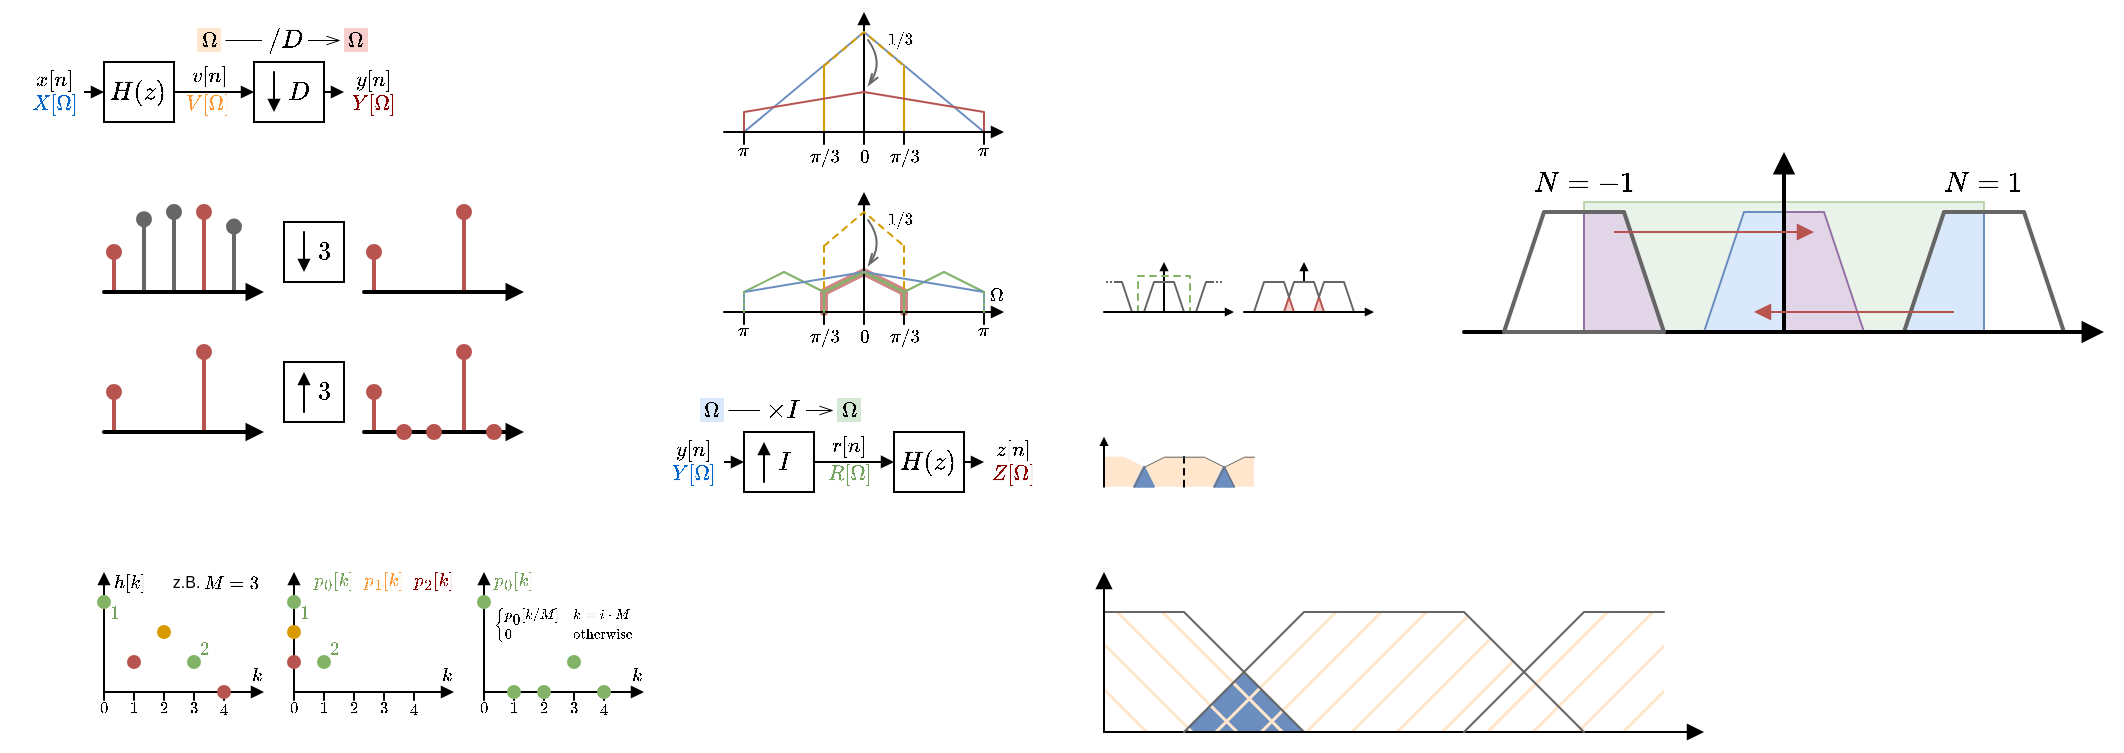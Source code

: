 <mxfile version="25.0.2">
  <diagram name="Page-1" id="Fow2L80jD09al7vtJWz3">
    <mxGraphModel dx="398" dy="269" grid="1" gridSize="5" guides="1" tooltips="1" connect="1" arrows="1" fold="1" page="1" pageScale="1" pageWidth="827" pageHeight="1169" math="1" shadow="0">
      <root>
        <mxCell id="0" />
        <mxCell id="1" parent="0" />
        <mxCell id="9mQKleaooONpuF6yj7ck-111" value="" style="rounded=0;whiteSpace=wrap;html=1;fillColor=#d5e8d4;strokeColor=#82b366;opacity=50;" vertex="1" parent="1">
          <mxGeometry x="900" y="155" width="200" height="65" as="geometry" />
        </mxCell>
        <mxCell id="9mQKleaooONpuF6yj7ck-102" value="" style="shape=manualInput;whiteSpace=wrap;html=1;direction=south;size=20;flipH=1;fillColor=#dae8fc;strokeColor=#6c8ebf;" vertex="1" parent="1">
          <mxGeometry x="960" y="160" width="40" height="60" as="geometry" />
        </mxCell>
        <mxCell id="9mQKleaooONpuF6yj7ck-103" value="" style="shape=manualInput;whiteSpace=wrap;html=1;direction=south;size=20;fillColor=#e1d5e7;strokeColor=#9673a6;" vertex="1" parent="1">
          <mxGeometry x="1000" y="160" width="40" height="60" as="geometry" />
        </mxCell>
        <mxCell id="9mQKleaooONpuF6yj7ck-100" value="" style="shape=manualInput;whiteSpace=wrap;html=1;direction=south;size=20;fillColor=#e1d5e7;strokeColor=#9673a6;" vertex="1" parent="1">
          <mxGeometry x="900" y="160" width="40" height="60" as="geometry" />
        </mxCell>
        <mxCell id="9mQKleaooONpuF6yj7ck-101" value="" style="shape=manualInput;whiteSpace=wrap;html=1;direction=south;size=20;flipH=1;fillColor=#dae8fc;strokeColor=#6c8ebf;" vertex="1" parent="1">
          <mxGeometry x="1060" y="160" width="40" height="60" as="geometry" />
        </mxCell>
        <mxCell id="9mQKleaooONpuF6yj7ck-85" value="" style="triangle;whiteSpace=wrap;html=1;direction=north;linejoin=round;fillColor=#6C8EBF;strokeColor=none;fillStyle=solid;" vertex="1" parent="1">
          <mxGeometry x="700" y="390" width="60" height="30" as="geometry" />
        </mxCell>
        <mxCell id="9mQKleaooONpuF6yj7ck-78" value="" style="shape=trapezoid;perimeter=trapezoidPerimeter;whiteSpace=wrap;html=1;fixedSize=1;size=60;fillColor=#ffe6cc;strokeColor=none;fillStyle=hatch;" vertex="1" parent="1">
          <mxGeometry x="700" y="360" width="200" height="60" as="geometry" />
        </mxCell>
        <mxCell id="9mQKleaooONpuF6yj7ck-84" value="" style="shape=manualInput;whiteSpace=wrap;html=1;direction=south;size=60;fillColor=#ffe6cc;strokeColor=none;flipH=1;fillStyle=hatch;" vertex="1" parent="1">
          <mxGeometry x="840" y="360" width="100" height="60" as="geometry" />
        </mxCell>
        <mxCell id="9mQKleaooONpuF6yj7ck-82" value="" style="shape=manualInput;whiteSpace=wrap;html=1;direction=south;size=60;fillColor=#ffe6cc;strokeColor=none;fillStyle=hatch;" vertex="1" parent="1">
          <mxGeometry x="660" y="360" width="100" height="60" as="geometry" />
        </mxCell>
        <mxCell id="9mQKleaooONpuF6yj7ck-52" value="" style="shape=manualInput;whiteSpace=wrap;html=1;size=5;fillColor=#ffe6cc;strokeColor=none;fillStyle=solid;" vertex="1" parent="1">
          <mxGeometry x="680" y="282.36" width="10" height="15" as="geometry" />
        </mxCell>
        <mxCell id="9mQKleaooONpuF6yj7ck-53" value="" style="shape=manualInput;whiteSpace=wrap;html=1;size=5;fillColor=#ffe6cc;strokeColor=none;fillStyle=solid;" vertex="1" parent="1">
          <mxGeometry x="720" y="282.36" width="10" height="15" as="geometry" />
        </mxCell>
        <mxCell id="9mQKleaooONpuF6yj7ck-54" value="" style="shape=manualInput;whiteSpace=wrap;html=1;size=5;fillColor=#ffe6cc;strokeColor=none;flipH=1;fillStyle=solid;" vertex="1" parent="1">
          <mxGeometry x="710" y="282.36" width="10" height="15" as="geometry" />
        </mxCell>
        <mxCell id="9mQKleaooONpuF6yj7ck-55" value="" style="shape=manualInput;whiteSpace=wrap;html=1;size=5;fillColor=#ffe6cc;strokeColor=none;flipH=1;fillStyle=solid;" vertex="1" parent="1">
          <mxGeometry x="670" y="282.36" width="10" height="15" as="geometry" />
        </mxCell>
        <mxCell id="9mQKleaooONpuF6yj7ck-56" value="" style="rounded=0;whiteSpace=wrap;html=1;fillColor=#ffe6cc;strokeColor=none;fillStyle=solid;" vertex="1" parent="1">
          <mxGeometry x="660" y="282.36" width="10" height="15" as="geometry" />
        </mxCell>
        <mxCell id="9mQKleaooONpuF6yj7ck-57" value="" style="rounded=0;whiteSpace=wrap;html=1;fillColor=#ffe6cc;strokeColor=none;fillStyle=solid;" vertex="1" parent="1">
          <mxGeometry x="730" y="282.36" width="5" height="15" as="geometry" />
        </mxCell>
        <mxCell id="9mQKleaooONpuF6yj7ck-58" value="" style="rounded=0;whiteSpace=wrap;html=1;fillColor=#ffe6cc;strokeColor=none;fillStyle=solid;" vertex="1" parent="1">
          <mxGeometry x="690" y="282.36" width="20" height="15" as="geometry" />
        </mxCell>
        <mxCell id="9mQKleaooONpuF6yj7ck-51" value="" style="endArrow=none;html=1;rounded=0;linecap=round;strokeWidth=1;endSize=2;endFill=0;dashed=1;" edge="1" parent="1">
          <mxGeometry width="50" height="50" relative="1" as="geometry">
            <mxPoint x="700" y="297.36" as="sourcePoint" />
            <mxPoint x="700" y="282.36" as="targetPoint" />
          </mxGeometry>
        </mxCell>
        <mxCell id="9mQKleaooONpuF6yj7ck-50" value="" style="triangle;whiteSpace=wrap;html=1;direction=north;linejoin=round;fillColor=#6C8EBF;strokeColor=#6C8EBF;" vertex="1" parent="1">
          <mxGeometry x="715" y="287.36" width="10" height="10" as="geometry" />
        </mxCell>
        <mxCell id="9mQKleaooONpuF6yj7ck-49" value="" style="triangle;whiteSpace=wrap;html=1;direction=north;linejoin=round;fillColor=#6C8EBF;strokeColor=#6C8EBF;" vertex="1" parent="1">
          <mxGeometry x="675" y="287.36" width="10" height="10" as="geometry" />
        </mxCell>
        <mxCell id="OXC5Uw7I5D40x52w9kvH-82" value="&lt;span style=&quot;text-wrap: wrap;&quot;&gt;\(4\)&lt;/span&gt;" style="endArrow=none;html=1;rounded=0;linecap=round;strokeWidth=1;endSize=4;endFill=0;verticalAlign=top;spacingBottom=0;spacingTop=-5;labelBackgroundColor=none;spacingRight=0;fontSize=7;" parent="1" edge="1">
          <mxGeometry x="1" width="50" height="50" relative="1" as="geometry">
            <mxPoint x="220" y="400" as="sourcePoint" />
            <mxPoint x="220" y="404" as="targetPoint" />
            <mxPoint as="offset" />
          </mxGeometry>
        </mxCell>
        <mxCell id="OXC5Uw7I5D40x52w9kvH-83" value="&lt;span style=&quot;text-wrap: wrap;&quot;&gt;\(3\)&lt;/span&gt;" style="endArrow=none;html=1;rounded=0;linecap=round;strokeWidth=1;endSize=4;endFill=0;verticalAlign=top;spacingBottom=0;spacingTop=-6;labelBackgroundColor=none;spacingRight=0;fontSize=7;" parent="1" edge="1">
          <mxGeometry x="1" width="50" height="50" relative="1" as="geometry">
            <mxPoint x="205" y="400" as="sourcePoint" />
            <mxPoint x="205" y="404" as="targetPoint" />
            <mxPoint as="offset" />
          </mxGeometry>
        </mxCell>
        <mxCell id="OXC5Uw7I5D40x52w9kvH-84" value="&lt;span style=&quot;text-wrap: wrap;&quot;&gt;\(2\)&lt;/span&gt;" style="endArrow=none;html=1;rounded=0;linecap=round;strokeWidth=1;endSize=4;endFill=0;verticalAlign=top;spacingBottom=0;spacingTop=-6;labelBackgroundColor=none;spacingRight=0;fontSize=7;" parent="1" edge="1">
          <mxGeometry x="1" width="50" height="50" relative="1" as="geometry">
            <mxPoint x="190" y="400" as="sourcePoint" />
            <mxPoint x="190" y="404" as="targetPoint" />
            <mxPoint as="offset" />
          </mxGeometry>
        </mxCell>
        <mxCell id="OXC5Uw7I5D40x52w9kvH-85" value="&lt;span style=&quot;text-wrap: wrap;&quot;&gt;\(1\)&lt;/span&gt;" style="endArrow=none;html=1;rounded=0;linecap=round;strokeWidth=1;endSize=4;endFill=0;verticalAlign=top;spacingBottom=0;spacingTop=-6;labelBackgroundColor=none;spacingRight=0;fontSize=7;" parent="1" edge="1">
          <mxGeometry x="1" width="50" height="50" relative="1" as="geometry">
            <mxPoint x="175" y="400" as="sourcePoint" />
            <mxPoint x="175" y="404" as="targetPoint" />
            <mxPoint as="offset" />
          </mxGeometry>
        </mxCell>
        <mxCell id="OXC5Uw7I5D40x52w9kvH-86" value="&lt;span style=&quot;text-wrap: wrap;&quot;&gt;\(0\)&lt;/span&gt;" style="endArrow=none;html=1;rounded=0;linecap=round;strokeWidth=1;endSize=4;endFill=0;verticalAlign=top;spacingBottom=0;spacingTop=-6;labelBackgroundColor=none;spacingRight=0;fontSize=7;" parent="1" edge="1">
          <mxGeometry x="1" width="50" height="50" relative="1" as="geometry">
            <mxPoint x="160" y="400" as="sourcePoint" />
            <mxPoint x="160" y="404" as="targetPoint" />
            <mxPoint as="offset" />
          </mxGeometry>
        </mxCell>
        <mxCell id="OXC5Uw7I5D40x52w9kvH-24" value="" style="endArrow=none;html=1;rounded=0;strokeColor=#b85450;align=center;verticalAlign=middle;fontFamily=Helvetica;fontSize=11;fontColor=default;labelBackgroundColor=default;endSize=3;linejoin=round;linecap=round;fillColor=#f8cecc;strokeWidth=4;opacity=70;" parent="1" edge="1">
          <mxGeometry width="50" height="50" relative="1" as="geometry">
            <mxPoint x="520" y="210" as="sourcePoint" />
            <mxPoint x="560" y="210" as="targetPoint" />
            <Array as="points">
              <mxPoint x="520" y="200" />
              <mxPoint x="540" y="190" />
              <mxPoint x="560" y="200" />
            </Array>
          </mxGeometry>
        </mxCell>
        <mxCell id="K5dd-0HdG25eFt7enHX4-46" value="" style="rounded=0;whiteSpace=wrap;html=1;" parent="1" vertex="1">
          <mxGeometry x="235" y="85" width="35" height="30" as="geometry" />
        </mxCell>
        <mxCell id="K5dd-0HdG25eFt7enHX4-2" value="" style="endArrow=oval;html=1;rounded=0;fillColor=#f8cecc;strokeColor=#b85450;endFill=1;linecap=round;strokeWidth=2;" parent="1" edge="1">
          <mxGeometry width="50" height="50" relative="1" as="geometry">
            <mxPoint x="165" y="200" as="sourcePoint" />
            <mxPoint x="165" y="180" as="targetPoint" />
          </mxGeometry>
        </mxCell>
        <mxCell id="K5dd-0HdG25eFt7enHX4-3" value="" style="endArrow=oval;html=1;rounded=0;fillColor=#f8cecc;strokeColor=#b85450;endFill=1;linecap=round;strokeWidth=2;" parent="1" edge="1">
          <mxGeometry width="50" height="50" relative="1" as="geometry">
            <mxPoint x="210" y="200" as="sourcePoint" />
            <mxPoint x="210" y="160" as="targetPoint" />
          </mxGeometry>
        </mxCell>
        <mxCell id="K5dd-0HdG25eFt7enHX4-9" value="" style="endArrow=oval;html=1;rounded=0;fillColor=#f5f5f5;strokeColor=#666666;endFill=1;linecap=round;strokeWidth=2;" parent="1" edge="1">
          <mxGeometry width="50" height="50" relative="1" as="geometry">
            <mxPoint x="225" y="200" as="sourcePoint" />
            <mxPoint x="225" y="167.273" as="targetPoint" />
          </mxGeometry>
        </mxCell>
        <mxCell id="K5dd-0HdG25eFt7enHX4-10" value="" style="endArrow=oval;html=1;rounded=0;fillColor=#f5f5f5;strokeColor=#666666;endFill=1;linecap=round;strokeWidth=2;" parent="1" edge="1">
          <mxGeometry width="50" height="50" relative="1" as="geometry">
            <mxPoint x="195" y="200" as="sourcePoint" />
            <mxPoint x="195" y="160" as="targetPoint" />
          </mxGeometry>
        </mxCell>
        <mxCell id="K5dd-0HdG25eFt7enHX4-11" value="" style="endArrow=oval;html=1;rounded=0;fillColor=#f5f5f5;strokeColor=#666666;endFill=1;linecap=round;strokeWidth=2;" parent="1" edge="1">
          <mxGeometry width="50" height="50" relative="1" as="geometry">
            <mxPoint x="180" y="200" as="sourcePoint" />
            <mxPoint x="180" y="163.636" as="targetPoint" />
          </mxGeometry>
        </mxCell>
        <mxCell id="K5dd-0HdG25eFt7enHX4-1" value="" style="endArrow=block;html=1;rounded=0;linecap=round;strokeWidth=2;endSize=4;endFill=1;" parent="1" edge="1">
          <mxGeometry width="50" height="50" relative="1" as="geometry">
            <mxPoint x="160" y="200" as="sourcePoint" />
            <mxPoint x="240" y="200" as="targetPoint" />
          </mxGeometry>
        </mxCell>
        <mxCell id="K5dd-0HdG25eFt7enHX4-23" value="" style="endArrow=oval;html=1;rounded=0;fillColor=#f8cecc;strokeColor=#b85450;endFill=1;linecap=round;strokeWidth=2;" parent="1" edge="1">
          <mxGeometry width="50" height="50" relative="1" as="geometry">
            <mxPoint x="295" y="200" as="sourcePoint" />
            <mxPoint x="295" y="180" as="targetPoint" />
          </mxGeometry>
        </mxCell>
        <mxCell id="K5dd-0HdG25eFt7enHX4-24" value="" style="endArrow=oval;html=1;rounded=0;fillColor=#f8cecc;strokeColor=#b85450;endFill=1;linecap=round;strokeWidth=2;" parent="1" edge="1">
          <mxGeometry width="50" height="50" relative="1" as="geometry">
            <mxPoint x="340" y="200" as="sourcePoint" />
            <mxPoint x="340" y="160" as="targetPoint" />
          </mxGeometry>
        </mxCell>
        <mxCell id="K5dd-0HdG25eFt7enHX4-28" value="" style="endArrow=block;html=1;rounded=0;linecap=round;strokeWidth=2;endSize=4;endFill=1;" parent="1" edge="1">
          <mxGeometry width="50" height="50" relative="1" as="geometry">
            <mxPoint x="290" y="200" as="sourcePoint" />
            <mxPoint x="370" y="200" as="targetPoint" />
          </mxGeometry>
        </mxCell>
        <mxCell id="K5dd-0HdG25eFt7enHX4-29" value="" style="rounded=0;whiteSpace=wrap;html=1;" parent="1" vertex="1">
          <mxGeometry x="250" y="165" width="30" height="30" as="geometry" />
        </mxCell>
        <mxCell id="K5dd-0HdG25eFt7enHX4-30" value="\(3\)" style="endArrow=block;html=1;rounded=0;linecap=round;strokeWidth=1;endSize=4;endFill=1;align=left;spacingLeft=5;" parent="1" edge="1">
          <mxGeometry x="0.011" width="50" height="50" relative="1" as="geometry">
            <mxPoint x="260" y="170" as="sourcePoint" />
            <mxPoint x="260" y="190" as="targetPoint" />
            <mxPoint as="offset" />
          </mxGeometry>
        </mxCell>
        <mxCell id="K5dd-0HdG25eFt7enHX4-31" value="" style="endArrow=oval;html=1;rounded=0;fillColor=#f8cecc;strokeColor=#b85450;endFill=1;linecap=round;strokeWidth=2;" parent="1" edge="1">
          <mxGeometry width="50" height="50" relative="1" as="geometry">
            <mxPoint x="165" y="270" as="sourcePoint" />
            <mxPoint x="165" y="250" as="targetPoint" />
          </mxGeometry>
        </mxCell>
        <mxCell id="K5dd-0HdG25eFt7enHX4-32" value="" style="endArrow=oval;html=1;rounded=0;fillColor=#f8cecc;strokeColor=#b85450;endFill=1;linecap=round;strokeWidth=2;" parent="1" edge="1">
          <mxGeometry width="50" height="50" relative="1" as="geometry">
            <mxPoint x="210" y="270" as="sourcePoint" />
            <mxPoint x="210" y="230" as="targetPoint" />
          </mxGeometry>
        </mxCell>
        <mxCell id="K5dd-0HdG25eFt7enHX4-36" value="" style="endArrow=block;html=1;rounded=0;linecap=round;strokeWidth=2;endSize=4;endFill=1;" parent="1" edge="1">
          <mxGeometry width="50" height="50" relative="1" as="geometry">
            <mxPoint x="160" y="270" as="sourcePoint" />
            <mxPoint x="240" y="270" as="targetPoint" />
          </mxGeometry>
        </mxCell>
        <mxCell id="K5dd-0HdG25eFt7enHX4-37" value="" style="endArrow=oval;html=1;rounded=0;fillColor=#f8cecc;strokeColor=#b85450;endFill=1;linecap=round;strokeWidth=2;" parent="1" edge="1">
          <mxGeometry width="50" height="50" relative="1" as="geometry">
            <mxPoint x="295" y="270" as="sourcePoint" />
            <mxPoint x="295" y="250" as="targetPoint" />
          </mxGeometry>
        </mxCell>
        <mxCell id="K5dd-0HdG25eFt7enHX4-38" value="" style="endArrow=oval;html=1;rounded=0;fillColor=#f8cecc;strokeColor=#b85450;endFill=1;linecap=round;strokeWidth=2;" parent="1" edge="1">
          <mxGeometry width="50" height="50" relative="1" as="geometry">
            <mxPoint x="340" y="270" as="sourcePoint" />
            <mxPoint x="340" y="230" as="targetPoint" />
          </mxGeometry>
        </mxCell>
        <mxCell id="K5dd-0HdG25eFt7enHX4-39" value="" style="endArrow=block;html=1;rounded=0;linecap=round;strokeWidth=2;endSize=4;endFill=1;" parent="1" edge="1">
          <mxGeometry width="50" height="50" relative="1" as="geometry">
            <mxPoint x="290" y="270" as="sourcePoint" />
            <mxPoint x="370" y="270" as="targetPoint" />
          </mxGeometry>
        </mxCell>
        <mxCell id="K5dd-0HdG25eFt7enHX4-40" value="" style="rounded=0;whiteSpace=wrap;html=1;" parent="1" vertex="1">
          <mxGeometry x="250" y="235" width="30" height="30" as="geometry" />
        </mxCell>
        <mxCell id="K5dd-0HdG25eFt7enHX4-41" value="\(3\)" style="endArrow=block;html=1;rounded=0;linecap=round;strokeWidth=1;endSize=4;endFill=1;align=left;spacingLeft=5;" parent="1" edge="1">
          <mxGeometry x="0.011" width="50" height="50" relative="1" as="geometry">
            <mxPoint x="260" y="260" as="sourcePoint" />
            <mxPoint x="260" y="240" as="targetPoint" />
            <mxPoint as="offset" />
          </mxGeometry>
        </mxCell>
        <mxCell id="K5dd-0HdG25eFt7enHX4-42" value="" style="endArrow=oval;html=1;rounded=0;fillColor=#f8cecc;strokeColor=#b85450;endFill=1;linecap=round;strokeWidth=2;" parent="1" edge="1">
          <mxGeometry width="50" height="50" relative="1" as="geometry">
            <mxPoint x="310" y="270" as="sourcePoint" />
            <mxPoint x="310" y="270" as="targetPoint" />
            <Array as="points">
              <mxPoint x="310" y="268" />
            </Array>
          </mxGeometry>
        </mxCell>
        <mxCell id="K5dd-0HdG25eFt7enHX4-43" value="" style="endArrow=oval;html=1;rounded=0;fillColor=#f8cecc;strokeColor=#b85450;endFill=1;linecap=round;strokeWidth=2;" parent="1" edge="1">
          <mxGeometry width="50" height="50" relative="1" as="geometry">
            <mxPoint x="325" y="270" as="sourcePoint" />
            <mxPoint x="325" y="270" as="targetPoint" />
            <Array as="points">
              <mxPoint x="325" y="268" />
            </Array>
          </mxGeometry>
        </mxCell>
        <mxCell id="K5dd-0HdG25eFt7enHX4-44" value="" style="endArrow=oval;html=1;rounded=0;fillColor=#f8cecc;strokeColor=#b85450;endFill=1;linecap=round;strokeWidth=2;" parent="1" edge="1">
          <mxGeometry width="50" height="50" relative="1" as="geometry">
            <mxPoint x="355" y="270" as="sourcePoint" />
            <mxPoint x="355" y="270" as="targetPoint" />
            <Array as="points">
              <mxPoint x="355" y="268" />
            </Array>
          </mxGeometry>
        </mxCell>
        <mxCell id="K5dd-0HdG25eFt7enHX4-45" value="\(D\)" style="endArrow=block;html=1;rounded=0;linecap=round;strokeWidth=1;endSize=4;endFill=1;align=left;spacingLeft=5;" parent="1" edge="1">
          <mxGeometry x="0.023" width="50" height="50" relative="1" as="geometry">
            <mxPoint x="245" y="90" as="sourcePoint" />
            <mxPoint x="245" y="110" as="targetPoint" />
            <mxPoint as="offset" />
          </mxGeometry>
        </mxCell>
        <mxCell id="K5dd-0HdG25eFt7enHX4-49" style="edgeStyle=elbowEdgeStyle;rounded=0;orthogonalLoop=1;jettySize=auto;html=1;endArrow=block;endFill=1;endSize=4;elbow=vertical;" parent="1" source="K5dd-0HdG25eFt7enHX4-47" target="K5dd-0HdG25eFt7enHX4-46" edge="1">
          <mxGeometry relative="1" as="geometry" />
        </mxCell>
        <mxCell id="K5dd-0HdG25eFt7enHX4-47" value="&lt;span style=&quot;font-size: 11px; text-align: left; text-wrap: nowrap; background-color: rgb(255, 255, 255);&quot;&gt;\(H(z)\)&lt;/span&gt;" style="rounded=0;whiteSpace=wrap;html=1;" parent="1" vertex="1">
          <mxGeometry x="160" y="85" width="35" height="30" as="geometry" />
        </mxCell>
        <mxCell id="K5dd-0HdG25eFt7enHX4-50" value="" style="edgeStyle=elbowEdgeStyle;rounded=0;orthogonalLoop=1;jettySize=auto;html=1;endArrow=block;endFill=1;endSize=4;elbow=vertical;align=right;" parent="1" source="K5dd-0HdG25eFt7enHX4-51" target="K5dd-0HdG25eFt7enHX4-47" edge="1">
          <mxGeometry x="-1" relative="1" as="geometry">
            <mxPoint x="145" y="100" as="sourcePoint" />
            <mxPoint x="155" y="99.89" as="targetPoint" />
            <mxPoint as="offset" />
            <Array as="points" />
          </mxGeometry>
        </mxCell>
        <mxCell id="K5dd-0HdG25eFt7enHX4-51" value="&lt;span style=&quot;text-align: right; text-wrap: nowrap; line-height: 130%;&quot;&gt;\(x[n]\)&lt;/span&gt;&lt;div style=&quot;line-height: 130%;&quot;&gt;&lt;span style=&quot;text-align: right; text-wrap: nowrap;&quot;&gt;&lt;font color=&quot;#0066cc&quot;&gt;\(X[\Omega]\)&lt;/font&gt;&lt;/span&gt;&lt;span style=&quot;text-align: right; text-wrap: nowrap;&quot;&gt;&lt;br&gt;&lt;/span&gt;&lt;/div&gt;" style="text;html=1;align=center;verticalAlign=middle;whiteSpace=wrap;rounded=0;fontFamily=Helvetica;fontSize=9;fontColor=default;labelBackgroundColor=default;" parent="1" vertex="1">
          <mxGeometry x="120" y="85" width="30" height="30" as="geometry" />
        </mxCell>
        <mxCell id="K5dd-0HdG25eFt7enHX4-53" value="&lt;span style=&quot;text-align: right; text-wrap: nowrap; line-height: 160%;&quot;&gt;\(v[n]\)&lt;/span&gt;&lt;div style=&quot;line-height: 160%;&quot;&gt;&lt;span style=&quot;text-align: right; text-wrap: nowrap;&quot;&gt;&lt;font color=&quot;#ff9933&quot;&gt;\(V[\Omega]\)&lt;/font&gt;&lt;/span&gt;&lt;span style=&quot;text-align: right; text-wrap: nowrap;&quot;&gt;&lt;br&gt;&lt;/span&gt;&lt;/div&gt;" style="text;html=1;align=center;verticalAlign=middle;whiteSpace=wrap;rounded=0;fontFamily=Helvetica;fontSize=9;fontColor=default;labelBackgroundColor=none;spacingBottom=2;" parent="1" vertex="1">
          <mxGeometry x="195" y="85" width="35" height="30" as="geometry" />
        </mxCell>
        <mxCell id="K5dd-0HdG25eFt7enHX4-54" value="&lt;span style=&quot;text-align: right; text-wrap: nowrap; line-height: 130%;&quot;&gt;\(y[n]\)&lt;/span&gt;&lt;div style=&quot;line-height: 130%;&quot;&gt;&lt;span style=&quot;text-align: right; text-wrap: nowrap;&quot;&gt;&lt;font color=&quot;#8a0000&quot;&gt;\(Y[\Omega]\)&lt;/font&gt;&lt;/span&gt;&lt;span style=&quot;text-align: right; text-wrap: nowrap;&quot;&gt;&lt;br&gt;&lt;/span&gt;&lt;/div&gt;" style="text;html=1;align=center;verticalAlign=middle;whiteSpace=wrap;rounded=0;fontFamily=Helvetica;fontSize=9;fontColor=default;labelBackgroundColor=default;" parent="1" vertex="1">
          <mxGeometry x="280" y="85" width="30" height="30" as="geometry" />
        </mxCell>
        <mxCell id="K5dd-0HdG25eFt7enHX4-55" value="" style="edgeStyle=elbowEdgeStyle;rounded=0;orthogonalLoop=1;jettySize=auto;html=1;endArrow=block;endFill=1;endSize=4;elbow=vertical;align=right;" parent="1" source="K5dd-0HdG25eFt7enHX4-46" target="K5dd-0HdG25eFt7enHX4-54" edge="1">
          <mxGeometry x="-1" relative="1" as="geometry">
            <mxPoint x="260" y="100" as="sourcePoint" />
            <mxPoint x="305" y="100" as="targetPoint" />
            <mxPoint as="offset" />
            <Array as="points" />
          </mxGeometry>
        </mxCell>
        <mxCell id="K5dd-0HdG25eFt7enHX4-57" value="" style="endArrow=block;html=1;rounded=0;linecap=round;strokeWidth=1;endSize=4;endFill=1;" parent="1" edge="1">
          <mxGeometry width="50" height="50" relative="1" as="geometry">
            <mxPoint x="540" y="120" as="sourcePoint" />
            <mxPoint x="540" y="60" as="targetPoint" />
          </mxGeometry>
        </mxCell>
        <mxCell id="K5dd-0HdG25eFt7enHX4-58" value="" style="endArrow=none;html=1;rounded=0;strokeColor=#6c8ebf;align=center;verticalAlign=middle;fontFamily=Helvetica;fontSize=11;fontColor=default;labelBackgroundColor=default;endSize=4;linejoin=round;linecap=round;fillColor=#dae8fc;" parent="1" edge="1">
          <mxGeometry width="50" height="50" relative="1" as="geometry">
            <mxPoint x="480" y="120" as="sourcePoint" />
            <mxPoint x="600" y="120" as="targetPoint" />
            <Array as="points">
              <mxPoint x="540" y="70" />
            </Array>
          </mxGeometry>
        </mxCell>
        <mxCell id="K5dd-0HdG25eFt7enHX4-59" value="" style="endArrow=none;html=1;rounded=0;strokeColor=#d79b00;align=center;verticalAlign=middle;fontFamily=Helvetica;fontSize=11;fontColor=default;labelBackgroundColor=default;endSize=4;linejoin=round;linecap=round;fillColor=#ffe6cc;" parent="1" edge="1">
          <mxGeometry width="50" height="50" relative="1" as="geometry">
            <mxPoint x="520" y="120" as="sourcePoint" />
            <mxPoint x="520" y="87" as="targetPoint" />
          </mxGeometry>
        </mxCell>
        <mxCell id="K5dd-0HdG25eFt7enHX4-60" value="" style="endArrow=none;html=1;rounded=0;strokeColor=#d79b00;align=center;verticalAlign=middle;fontFamily=Helvetica;fontSize=11;fontColor=default;labelBackgroundColor=default;endSize=4;linejoin=round;linecap=round;fillColor=#ffe6cc;" parent="1" edge="1">
          <mxGeometry width="50" height="50" relative="1" as="geometry">
            <mxPoint x="560" y="120" as="sourcePoint" />
            <mxPoint x="560" y="87" as="targetPoint" />
          </mxGeometry>
        </mxCell>
        <mxCell id="K5dd-0HdG25eFt7enHX4-61" value="" style="endArrow=none;html=1;rounded=0;strokeColor=#d79b00;align=center;verticalAlign=middle;fontFamily=Helvetica;fontSize=11;fontColor=default;labelBackgroundColor=default;endSize=4;linejoin=round;linecap=round;fillColor=#ffe6cc;dashed=1;" parent="1" edge="1">
          <mxGeometry width="50" height="50" relative="1" as="geometry">
            <mxPoint x="520" y="87" as="sourcePoint" />
            <mxPoint x="560" y="87" as="targetPoint" />
            <Array as="points">
              <mxPoint x="540" y="70" />
            </Array>
          </mxGeometry>
        </mxCell>
        <mxCell id="K5dd-0HdG25eFt7enHX4-63" value="" style="endArrow=none;html=1;rounded=0;strokeColor=#b85450;align=center;verticalAlign=middle;fontFamily=Helvetica;fontSize=11;fontColor=default;labelBackgroundColor=default;endSize=4;linejoin=round;linecap=round;fillColor=#f8cecc;" parent="1" edge="1">
          <mxGeometry width="50" height="50" relative="1" as="geometry">
            <mxPoint x="480" y="120" as="sourcePoint" />
            <mxPoint x="600" y="120" as="targetPoint" />
            <Array as="points">
              <mxPoint x="480" y="110" />
              <mxPoint x="540" y="100" />
              <mxPoint x="600" y="110" />
            </Array>
          </mxGeometry>
        </mxCell>
        <mxCell id="K5dd-0HdG25eFt7enHX4-56" value="" style="endArrow=block;html=1;rounded=0;linecap=round;strokeWidth=1;endSize=4;endFill=1;" parent="1" edge="1">
          <mxGeometry width="50" height="50" relative="1" as="geometry">
            <mxPoint x="470" y="120" as="sourcePoint" />
            <mxPoint x="610" y="120" as="targetPoint" />
          </mxGeometry>
        </mxCell>
        <mxCell id="K5dd-0HdG25eFt7enHX4-65" value="&lt;span style=&quot;text-wrap: wrap;&quot;&gt;\(\pi\)&lt;/span&gt;" style="endArrow=none;html=1;rounded=0;linecap=round;strokeWidth=1;endSize=4;endFill=0;verticalAlign=top;spacingBottom=0;spacingTop=-8;labelBackgroundColor=none;spacingRight=2;fontSize=8;" parent="1" edge="1">
          <mxGeometry x="1" width="50" height="50" relative="1" as="geometry">
            <mxPoint x="480" y="120" as="sourcePoint" />
            <mxPoint x="480" y="126" as="targetPoint" />
            <mxPoint as="offset" />
          </mxGeometry>
        </mxCell>
        <mxCell id="K5dd-0HdG25eFt7enHX4-66" value="&lt;span style=&quot;text-wrap: wrap;&quot;&gt;\(\pi/3\)&lt;/span&gt;" style="endArrow=none;html=1;rounded=0;linecap=round;strokeWidth=1;endSize=4;endFill=0;verticalAlign=top;spacingBottom=0;spacingTop=-5;labelBackgroundColor=none;spacingRight=0;fontSize=8;" parent="1" edge="1">
          <mxGeometry x="1" width="50" height="50" relative="1" as="geometry">
            <mxPoint x="520" y="120" as="sourcePoint" />
            <mxPoint x="520" y="126" as="targetPoint" />
            <mxPoint as="offset" />
          </mxGeometry>
        </mxCell>
        <mxCell id="K5dd-0HdG25eFt7enHX4-68" value="&lt;span style=&quot;text-wrap: wrap;&quot;&gt;\(\pi\)&lt;/span&gt;" style="endArrow=none;html=1;rounded=0;linecap=round;strokeWidth=1;endSize=4;endFill=0;verticalAlign=top;spacingBottom=0;spacingTop=-8;labelBackgroundColor=none;spacingRight=2;fontSize=8;" parent="1" edge="1">
          <mxGeometry x="1" width="50" height="50" relative="1" as="geometry">
            <mxPoint x="600" y="120" as="sourcePoint" />
            <mxPoint x="600" y="126" as="targetPoint" />
            <mxPoint as="offset" />
          </mxGeometry>
        </mxCell>
        <mxCell id="K5dd-0HdG25eFt7enHX4-69" value="&lt;span style=&quot;text-wrap: wrap;&quot;&gt;\(\pi/3\)&lt;/span&gt;" style="endArrow=none;html=1;rounded=0;linecap=round;strokeWidth=1;endSize=4;endFill=0;verticalAlign=top;spacingBottom=0;spacingTop=-5;labelBackgroundColor=none;spacingRight=0;fontSize=8;" parent="1" edge="1">
          <mxGeometry x="1" width="50" height="50" relative="1" as="geometry">
            <mxPoint x="560" y="120" as="sourcePoint" />
            <mxPoint x="560" y="126" as="targetPoint" />
            <mxPoint as="offset" />
          </mxGeometry>
        </mxCell>
        <mxCell id="OXC5Uw7I5D40x52w9kvH-2" value="&lt;span style=&quot;text-wrap: wrap;&quot;&gt;\(0\)&lt;/span&gt;" style="endArrow=none;html=1;rounded=0;linecap=round;strokeWidth=1;endSize=4;endFill=0;verticalAlign=top;spacingBottom=0;spacingTop=-5;labelBackgroundColor=none;spacingRight=0;fontSize=8;" parent="1" edge="1">
          <mxGeometry x="1" width="50" height="50" relative="1" as="geometry">
            <mxPoint x="540" y="120" as="sourcePoint" />
            <mxPoint x="540" y="126" as="targetPoint" />
            <mxPoint as="offset" />
          </mxGeometry>
        </mxCell>
        <mxCell id="OXC5Uw7I5D40x52w9kvH-3" value="" style="endArrow=block;html=1;rounded=0;linecap=round;strokeWidth=1;endSize=4;endFill=1;" parent="1" edge="1">
          <mxGeometry width="50" height="50" relative="1" as="geometry">
            <mxPoint x="540" y="210" as="sourcePoint" />
            <mxPoint x="540" y="150" as="targetPoint" />
          </mxGeometry>
        </mxCell>
        <mxCell id="OXC5Uw7I5D40x52w9kvH-5" value="" style="endArrow=none;html=1;rounded=0;strokeColor=#d79b00;align=center;verticalAlign=middle;fontFamily=Helvetica;fontSize=11;fontColor=default;labelBackgroundColor=default;endSize=4;linejoin=round;linecap=round;fillColor=#ffe6cc;dashed=1;" parent="1" edge="1">
          <mxGeometry width="50" height="50" relative="1" as="geometry">
            <mxPoint x="520" y="210" as="sourcePoint" />
            <mxPoint x="520" y="177" as="targetPoint" />
          </mxGeometry>
        </mxCell>
        <mxCell id="OXC5Uw7I5D40x52w9kvH-6" value="" style="endArrow=none;html=1;rounded=0;strokeColor=#d79b00;align=center;verticalAlign=middle;fontFamily=Helvetica;fontSize=11;fontColor=default;labelBackgroundColor=default;endSize=4;linejoin=round;linecap=round;fillColor=#ffe6cc;dashed=1;" parent="1" edge="1">
          <mxGeometry width="50" height="50" relative="1" as="geometry">
            <mxPoint x="560" y="210" as="sourcePoint" />
            <mxPoint x="560" y="177" as="targetPoint" />
          </mxGeometry>
        </mxCell>
        <mxCell id="OXC5Uw7I5D40x52w9kvH-7" value="" style="endArrow=none;html=1;rounded=0;strokeColor=#d79b00;align=center;verticalAlign=middle;fontFamily=Helvetica;fontSize=11;fontColor=default;labelBackgroundColor=default;endSize=4;linejoin=round;linecap=round;fillColor=#ffe6cc;dashed=1;" parent="1" edge="1">
          <mxGeometry width="50" height="50" relative="1" as="geometry">
            <mxPoint x="520" y="177" as="sourcePoint" />
            <mxPoint x="560" y="177" as="targetPoint" />
            <Array as="points">
              <mxPoint x="540" y="160" />
            </Array>
          </mxGeometry>
        </mxCell>
        <mxCell id="OXC5Uw7I5D40x52w9kvH-9" value="\(\Omega\)" style="endArrow=block;html=1;rounded=0;linecap=round;strokeWidth=1;endSize=4;endFill=1;fontSize=8;verticalAlign=bottom;align=right;labelBackgroundColor=none;spacingBottom=1;spacingLeft=2;spacingRight=-1;" parent="1" edge="1">
          <mxGeometry x="1" width="50" height="50" relative="1" as="geometry">
            <mxPoint x="470" y="210" as="sourcePoint" />
            <mxPoint x="610" y="210" as="targetPoint" />
            <mxPoint as="offset" />
          </mxGeometry>
        </mxCell>
        <mxCell id="OXC5Uw7I5D40x52w9kvH-10" value="&lt;span style=&quot;text-wrap: wrap;&quot;&gt;\(\pi\)&lt;/span&gt;" style="endArrow=none;html=1;rounded=0;linecap=round;strokeWidth=1;endSize=4;endFill=0;verticalAlign=top;spacingBottom=0;spacingTop=-8;labelBackgroundColor=none;spacingRight=2;fontSize=8;" parent="1" edge="1">
          <mxGeometry x="1" width="50" height="50" relative="1" as="geometry">
            <mxPoint x="480" y="210" as="sourcePoint" />
            <mxPoint x="480" y="216" as="targetPoint" />
            <mxPoint as="offset" />
          </mxGeometry>
        </mxCell>
        <mxCell id="OXC5Uw7I5D40x52w9kvH-11" value="&lt;span style=&quot;text-wrap: wrap;&quot;&gt;\(\pi/3\)&lt;/span&gt;" style="endArrow=none;html=1;rounded=0;linecap=round;strokeWidth=1;endSize=4;endFill=0;verticalAlign=top;spacingBottom=0;spacingTop=-5;labelBackgroundColor=none;spacingRight=0;fontSize=8;" parent="1" edge="1">
          <mxGeometry x="1" width="50" height="50" relative="1" as="geometry">
            <mxPoint x="520" y="210" as="sourcePoint" />
            <mxPoint x="520" y="216" as="targetPoint" />
            <mxPoint as="offset" />
          </mxGeometry>
        </mxCell>
        <mxCell id="OXC5Uw7I5D40x52w9kvH-12" value="&lt;span style=&quot;text-wrap: wrap;&quot;&gt;\(\pi\)&lt;/span&gt;" style="endArrow=none;html=1;rounded=0;linecap=round;strokeWidth=1;endSize=4;endFill=0;verticalAlign=top;spacingBottom=0;spacingTop=-8;labelBackgroundColor=none;spacingRight=2;fontSize=8;" parent="1" edge="1">
          <mxGeometry x="1" width="50" height="50" relative="1" as="geometry">
            <mxPoint x="600" y="210" as="sourcePoint" />
            <mxPoint x="600" y="216" as="targetPoint" />
            <mxPoint as="offset" />
          </mxGeometry>
        </mxCell>
        <mxCell id="OXC5Uw7I5D40x52w9kvH-13" value="&lt;span style=&quot;text-wrap: wrap;&quot;&gt;\(\pi/3\)&lt;/span&gt;" style="endArrow=none;html=1;rounded=0;linecap=round;strokeWidth=1;endSize=4;endFill=0;verticalAlign=top;spacingBottom=0;spacingTop=-5;labelBackgroundColor=none;spacingRight=0;fontSize=8;" parent="1" edge="1">
          <mxGeometry x="1" width="50" height="50" relative="1" as="geometry">
            <mxPoint x="560" y="210" as="sourcePoint" />
            <mxPoint x="560" y="216" as="targetPoint" />
            <mxPoint as="offset" />
          </mxGeometry>
        </mxCell>
        <mxCell id="OXC5Uw7I5D40x52w9kvH-14" value="&lt;span style=&quot;text-wrap: wrap;&quot;&gt;\(0\)&lt;/span&gt;" style="endArrow=none;html=1;rounded=0;linecap=round;strokeWidth=1;endSize=4;endFill=0;verticalAlign=top;spacingBottom=0;spacingTop=-5;labelBackgroundColor=none;spacingRight=0;fontSize=8;" parent="1" edge="1">
          <mxGeometry x="1" width="50" height="50" relative="1" as="geometry">
            <mxPoint x="540" y="210" as="sourcePoint" />
            <mxPoint x="540" y="216" as="targetPoint" />
            <mxPoint as="offset" />
          </mxGeometry>
        </mxCell>
        <mxCell id="OXC5Uw7I5D40x52w9kvH-17" value="" style="endArrow=none;html=1;rounded=0;strokeColor=#82b366;align=center;verticalAlign=middle;fontFamily=Helvetica;fontSize=11;fontColor=default;labelBackgroundColor=default;endSize=4;linejoin=round;linecap=round;fillColor=#d5e8d4;" parent="1" edge="1">
          <mxGeometry width="50" height="50" relative="1" as="geometry">
            <mxPoint x="560" y="210" as="sourcePoint" />
            <mxPoint x="600" y="210" as="targetPoint" />
            <Array as="points">
              <mxPoint x="560" y="200" />
              <mxPoint x="580" y="190" />
              <mxPoint x="600" y="200" />
            </Array>
          </mxGeometry>
        </mxCell>
        <mxCell id="OXC5Uw7I5D40x52w9kvH-18" value="" style="endArrow=none;html=1;rounded=0;strokeColor=#82b366;align=center;verticalAlign=middle;fontFamily=Helvetica;fontSize=11;fontColor=default;labelBackgroundColor=default;endSize=4;linejoin=round;linecap=round;fillColor=#d5e8d4;" parent="1" edge="1">
          <mxGeometry width="50" height="50" relative="1" as="geometry">
            <mxPoint x="480" y="210" as="sourcePoint" />
            <mxPoint x="520" y="210" as="targetPoint" />
            <Array as="points">
              <mxPoint x="480" y="200" />
              <mxPoint x="500" y="190" />
              <mxPoint x="520" y="200" />
            </Array>
          </mxGeometry>
        </mxCell>
        <mxCell id="OXC5Uw7I5D40x52w9kvH-22" value="" style="endArrow=none;html=1;rounded=0;strokeColor=#82b366;align=center;verticalAlign=middle;fontFamily=Helvetica;fontSize=11;fontColor=default;labelBackgroundColor=default;endSize=4;linejoin=round;linecap=round;fillColor=#d5e8d4;" parent="1" edge="1">
          <mxGeometry width="50" height="50" relative="1" as="geometry">
            <mxPoint x="520" y="210" as="sourcePoint" />
            <mxPoint x="560" y="210" as="targetPoint" />
            <Array as="points">
              <mxPoint x="520" y="200" />
              <mxPoint x="540" y="190" />
              <mxPoint x="560" y="200" />
            </Array>
          </mxGeometry>
        </mxCell>
        <mxCell id="OXC5Uw7I5D40x52w9kvH-8" value="" style="endArrow=none;html=1;rounded=0;strokeColor=#6c8ebf;align=center;verticalAlign=middle;fontFamily=Helvetica;fontSize=11;fontColor=default;labelBackgroundColor=default;endSize=4;linejoin=round;linecap=round;fillColor=#dae8fc;" parent="1" edge="1">
          <mxGeometry width="50" height="50" relative="1" as="geometry">
            <mxPoint x="480" y="210" as="sourcePoint" />
            <mxPoint x="600" y="210" as="targetPoint" />
            <Array as="points">
              <mxPoint x="480" y="200" />
              <mxPoint x="540" y="190" />
              <mxPoint x="600" y="200" />
            </Array>
          </mxGeometry>
        </mxCell>
        <mxCell id="OXC5Uw7I5D40x52w9kvH-23" value="" style="endArrow=none;html=1;rounded=0;strokeColor=#82b366;align=center;verticalAlign=middle;fontFamily=Helvetica;fontSize=11;fontColor=default;labelBackgroundColor=default;endSize=4;linejoin=round;linecap=round;fillColor=#d5e8d4;" parent="1" edge="1">
          <mxGeometry width="50" height="50" relative="1" as="geometry">
            <mxPoint x="520" y="210" as="sourcePoint" />
            <mxPoint x="560" y="210" as="targetPoint" />
            <Array as="points">
              <mxPoint x="520" y="200" />
              <mxPoint x="540" y="190" />
              <mxPoint x="560" y="200" />
            </Array>
          </mxGeometry>
        </mxCell>
        <mxCell id="OXC5Uw7I5D40x52w9kvH-27" style="edgeStyle=elbowEdgeStyle;rounded=0;orthogonalLoop=1;jettySize=auto;html=1;endArrow=block;endFill=1;endSize=4;elbow=vertical;" parent="1" edge="1">
          <mxGeometry relative="1" as="geometry">
            <mxPoint x="515.0" y="284.962" as="sourcePoint" />
            <mxPoint x="555" y="284.944" as="targetPoint" />
          </mxGeometry>
        </mxCell>
        <mxCell id="OXC5Uw7I5D40x52w9kvH-29" value="" style="edgeStyle=elbowEdgeStyle;rounded=0;orthogonalLoop=1;jettySize=auto;html=1;endArrow=block;endFill=1;endSize=4;elbow=vertical;align=right;" parent="1" source="OXC5Uw7I5D40x52w9kvH-30" edge="1">
          <mxGeometry x="-1" relative="1" as="geometry">
            <mxPoint x="460" y="285" as="sourcePoint" />
            <mxPoint x="480" y="284.962" as="targetPoint" />
            <mxPoint as="offset" />
          </mxGeometry>
        </mxCell>
        <mxCell id="OXC5Uw7I5D40x52w9kvH-30" value="&lt;span style=&quot;text-align: right; text-wrap: nowrap; line-height: 130%;&quot;&gt;\(y[n]\)&lt;/span&gt;&lt;div style=&quot;line-height: 130%;&quot;&gt;&lt;span style=&quot;text-align: right; text-wrap: nowrap;&quot;&gt;&lt;font color=&quot;#0066cc&quot;&gt;\(Y[\Omega]\)&lt;/font&gt;&lt;/span&gt;&lt;span style=&quot;text-align: right; text-wrap: nowrap;&quot;&gt;&lt;br&gt;&lt;/span&gt;&lt;/div&gt;" style="text;html=1;align=center;verticalAlign=middle;whiteSpace=wrap;rounded=0;fontFamily=Helvetica;fontSize=9;fontColor=default;labelBackgroundColor=default;" parent="1" vertex="1">
          <mxGeometry x="440" y="270" width="30" height="30" as="geometry" />
        </mxCell>
        <mxCell id="OXC5Uw7I5D40x52w9kvH-31" value="&lt;span style=&quot;text-align: right; text-wrap: nowrap; line-height: 160%;&quot;&gt;\(r[n]\)&lt;/span&gt;&lt;div style=&quot;line-height: 160%;&quot;&gt;&lt;span style=&quot;text-align: right; text-wrap: nowrap;&quot;&gt;&lt;font color=&quot;#74a15c&quot;&gt;\(R[\Omega]\)&lt;/font&gt;&lt;/span&gt;&lt;span style=&quot;text-align: right; text-wrap: nowrap;&quot;&gt;&lt;br&gt;&lt;/span&gt;&lt;/div&gt;" style="text;html=1;align=center;verticalAlign=middle;whiteSpace=wrap;rounded=0;fontFamily=Helvetica;fontSize=9;fontColor=default;labelBackgroundColor=none;spacingBottom=2;" parent="1" vertex="1">
          <mxGeometry x="515" y="270" width="35" height="30" as="geometry" />
        </mxCell>
        <mxCell id="OXC5Uw7I5D40x52w9kvH-32" value="&lt;span style=&quot;text-align: right; text-wrap: nowrap; line-height: 130%;&quot;&gt;\(z[n]\)&lt;/span&gt;&lt;div style=&quot;line-height: 130%;&quot;&gt;&lt;span style=&quot;text-align: right; text-wrap: nowrap;&quot;&gt;&lt;font color=&quot;#8a0000&quot;&gt;\(Z[\Omega]\)&lt;/font&gt;&lt;/span&gt;&lt;span style=&quot;text-align: right; text-wrap: nowrap;&quot;&gt;&lt;br&gt;&lt;/span&gt;&lt;/div&gt;" style="text;html=1;align=center;verticalAlign=middle;whiteSpace=wrap;rounded=0;fontFamily=Helvetica;fontSize=9;fontColor=default;labelBackgroundColor=default;" parent="1" vertex="1">
          <mxGeometry x="600" y="270" width="30" height="30" as="geometry" />
        </mxCell>
        <mxCell id="OXC5Uw7I5D40x52w9kvH-33" value="" style="edgeStyle=elbowEdgeStyle;rounded=0;orthogonalLoop=1;jettySize=auto;html=1;endArrow=block;endFill=1;endSize=4;elbow=vertical;align=right;" parent="1" target="OXC5Uw7I5D40x52w9kvH-32" edge="1">
          <mxGeometry x="-1" relative="1" as="geometry">
            <mxPoint x="590" y="285" as="sourcePoint" />
            <mxPoint x="610" y="285" as="targetPoint" />
            <mxPoint as="offset" />
          </mxGeometry>
        </mxCell>
        <mxCell id="OXC5Uw7I5D40x52w9kvH-34" value="" style="rounded=0;whiteSpace=wrap;html=1;" parent="1" vertex="1">
          <mxGeometry x="480" y="270" width="35" height="30" as="geometry" />
        </mxCell>
        <mxCell id="OXC5Uw7I5D40x52w9kvH-35" value="\(I\)" style="endArrow=block;html=1;rounded=0;linecap=round;strokeWidth=1;endSize=4;endFill=1;align=left;spacingLeft=5;" parent="1" edge="1">
          <mxGeometry x="0.023" width="50" height="50" relative="1" as="geometry">
            <mxPoint x="490" y="295" as="sourcePoint" />
            <mxPoint x="490" y="275" as="targetPoint" />
            <mxPoint as="offset" />
          </mxGeometry>
        </mxCell>
        <mxCell id="OXC5Uw7I5D40x52w9kvH-37" value="&lt;span style=&quot;font-size: 11px; text-align: left; text-wrap: nowrap; background-color: rgb(255, 255, 255);&quot;&gt;\(H(z)\)&lt;/span&gt;" style="rounded=0;whiteSpace=wrap;html=1;" parent="1" vertex="1">
          <mxGeometry x="555" y="270" width="35" height="30" as="geometry" />
        </mxCell>
        <mxCell id="OXC5Uw7I5D40x52w9kvH-21" value="" style="endArrow=none;html=1;rounded=0;strokeColor=#82b366;align=center;verticalAlign=middle;fontFamily=Helvetica;fontSize=11;fontColor=default;labelBackgroundColor=default;endSize=4;linejoin=round;linecap=round;fillColor=#d5e8d4;dashed=1;dashPattern=1 2;" parent="1" edge="1">
          <mxGeometry width="50" height="50" relative="1" as="geometry">
            <mxPoint x="600" y="210" as="sourcePoint" />
            <mxPoint x="600" y="200" as="targetPoint" />
          </mxGeometry>
        </mxCell>
        <mxCell id="OXC5Uw7I5D40x52w9kvH-19" value="" style="endArrow=none;html=1;rounded=0;strokeColor=#82b366;align=center;verticalAlign=middle;fontFamily=Helvetica;fontSize=11;fontColor=default;labelBackgroundColor=default;endSize=4;linejoin=round;linecap=round;fillColor=#d5e8d4;dashed=1;dashPattern=1 2;" parent="1" edge="1">
          <mxGeometry width="50" height="50" relative="1" as="geometry">
            <mxPoint x="480" y="210" as="sourcePoint" />
            <mxPoint x="480" y="200" as="targetPoint" />
          </mxGeometry>
        </mxCell>
        <mxCell id="OXC5Uw7I5D40x52w9kvH-38" value="" style="endArrow=openThin;html=1;rounded=0;linecap=round;strokeWidth=1;endSize=4;endFill=0;fillColor=#f5f5f5;strokeColor=#666666;curved=1;" parent="1" edge="1">
          <mxGeometry width="50" height="50" relative="1" as="geometry">
            <mxPoint x="542" y="164" as="sourcePoint" />
            <mxPoint x="542" y="187" as="targetPoint" />
            <Array as="points">
              <mxPoint x="550" y="175" />
            </Array>
          </mxGeometry>
        </mxCell>
        <mxCell id="OXC5Uw7I5D40x52w9kvH-39" value="\(1/3\)" style="text;html=1;align=center;verticalAlign=middle;whiteSpace=wrap;rounded=0;fontSize=7;labelBackgroundColor=none;" parent="1" vertex="1">
          <mxGeometry x="534" y="149" width="47.5" height="30" as="geometry" />
        </mxCell>
        <mxCell id="OXC5Uw7I5D40x52w9kvH-44" value="&amp;nbsp;\(\times I\)&amp;nbsp;" style="edgeStyle=orthogonalEdgeStyle;rounded=0;orthogonalLoop=1;jettySize=auto;html=1;endArrow=openThin;endFill=0;strokeWidth=0.5;sourcePerimeterSpacing=2;targetPerimeterSpacing=2;" parent="1" source="OXC5Uw7I5D40x52w9kvH-40" target="OXC5Uw7I5D40x52w9kvH-43" edge="1">
          <mxGeometry relative="1" as="geometry" />
        </mxCell>
        <mxCell id="OXC5Uw7I5D40x52w9kvH-40" value="&lt;div style=&quot;font-size: 9px; line-height: 11.7px;&quot;&gt;&lt;span style=&quot;text-align: right; text-wrap: nowrap;&quot;&gt;&lt;font&gt;\(\Omega\)&lt;/font&gt;&lt;/span&gt;&lt;/div&gt;" style="text;html=1;align=center;verticalAlign=middle;whiteSpace=wrap;rounded=0;spacingBottom=0;spacingTop=2;spacingLeft=0;fillColor=#dae8fc;strokeColor=none;" parent="1" vertex="1">
          <mxGeometry x="458" y="253" width="12" height="12" as="geometry" />
        </mxCell>
        <mxCell id="OXC5Uw7I5D40x52w9kvH-43" value="&lt;div style=&quot;font-size: 9px; line-height: 11.7px;&quot;&gt;&lt;span style=&quot;text-align: right; text-wrap: nowrap;&quot;&gt;&lt;font&gt;\(\Omega\)&lt;/font&gt;&lt;/span&gt;&lt;/div&gt;" style="text;html=1;align=center;verticalAlign=middle;whiteSpace=wrap;rounded=0;spacingBottom=0;spacingTop=2;spacingLeft=0;fillColor=#d5e8d4;strokeColor=none;" parent="1" vertex="1">
          <mxGeometry x="526.5" y="253" width="12" height="12" as="geometry" />
        </mxCell>
        <mxCell id="OXC5Uw7I5D40x52w9kvH-45" value="&amp;nbsp;\(/D\)&amp;nbsp;" style="edgeStyle=orthogonalEdgeStyle;rounded=0;orthogonalLoop=1;jettySize=auto;html=1;endArrow=openThin;endFill=0;strokeWidth=0.5;sourcePerimeterSpacing=2;targetPerimeterSpacing=2;" parent="1" source="OXC5Uw7I5D40x52w9kvH-46" target="OXC5Uw7I5D40x52w9kvH-47" edge="1">
          <mxGeometry relative="1" as="geometry" />
        </mxCell>
        <mxCell id="OXC5Uw7I5D40x52w9kvH-46" value="&lt;div style=&quot;font-size: 9px; line-height: 11.7px;&quot;&gt;&lt;span style=&quot;text-align: right; text-wrap: nowrap;&quot;&gt;&lt;font&gt;\(\Omega\)&lt;/font&gt;&lt;/span&gt;&lt;/div&gt;" style="text;html=1;align=center;verticalAlign=middle;whiteSpace=wrap;rounded=0;spacingBottom=0;spacingTop=2;spacingLeft=0;fillColor=#ffe6cc;strokeColor=none;" parent="1" vertex="1">
          <mxGeometry x="206.5" y="68" width="12" height="12" as="geometry" />
        </mxCell>
        <mxCell id="OXC5Uw7I5D40x52w9kvH-47" value="&lt;div style=&quot;font-size: 9px; line-height: 11.7px;&quot;&gt;&lt;span style=&quot;text-align: right; text-wrap: nowrap;&quot;&gt;&lt;font&gt;\(\Omega\)&lt;/font&gt;&lt;/span&gt;&lt;/div&gt;" style="text;html=1;align=center;verticalAlign=middle;whiteSpace=wrap;rounded=0;spacingBottom=0;spacingTop=2;spacingLeft=0;fillColor=#f8cecc;strokeColor=none;" parent="1" vertex="1">
          <mxGeometry x="280" y="68" width="12" height="12" as="geometry" />
        </mxCell>
        <mxCell id="OXC5Uw7I5D40x52w9kvH-48" value="" style="endArrow=openThin;html=1;rounded=0;linecap=round;strokeWidth=1;endSize=4;endFill=0;fillColor=#f5f5f5;strokeColor=#666666;curved=1;" parent="1" edge="1">
          <mxGeometry width="50" height="50" relative="1" as="geometry">
            <mxPoint x="542" y="74" as="sourcePoint" />
            <mxPoint x="542" y="97" as="targetPoint" />
            <Array as="points">
              <mxPoint x="550" y="85" />
            </Array>
          </mxGeometry>
        </mxCell>
        <mxCell id="OXC5Uw7I5D40x52w9kvH-49" value="\(1/3\)" style="text;html=1;align=center;verticalAlign=middle;whiteSpace=wrap;rounded=0;fontSize=7;labelBackgroundColor=none;" parent="1" vertex="1">
          <mxGeometry x="534" y="59" width="47.5" height="30" as="geometry" />
        </mxCell>
        <mxCell id="OXC5Uw7I5D40x52w9kvH-52" value="&lt;span style=&quot;font-size: 8px; text-wrap: wrap;&quot;&gt;\(k\)&lt;/span&gt;" style="endArrow=block;html=1;rounded=0;linecap=round;strokeWidth=1;endSize=4;endFill=1;startSize=4;startArrow=block;startFill=1;verticalAlign=bottom;align=right;labelBackgroundColor=none;" parent="1" edge="1">
          <mxGeometry x="1" width="50" height="50" relative="1" as="geometry">
            <mxPoint x="160" y="340" as="sourcePoint" />
            <mxPoint x="240" y="400" as="targetPoint" />
            <Array as="points">
              <mxPoint x="160" y="400" />
            </Array>
            <mxPoint as="offset" />
          </mxGeometry>
        </mxCell>
        <mxCell id="OXC5Uw7I5D40x52w9kvH-56" value="&lt;span&gt;\(1\)&lt;/span&gt;" style="endArrow=oval;html=1;rounded=0;fillColor=#d5e8d4;strokeColor=#82b366;endFill=1;linecap=round;strokeWidth=1;labelBackgroundColor=none;fontSize=8;fontColor=#74A15C;" parent="1" edge="1">
          <mxGeometry x="-1" y="-6" width="50" height="50" relative="1" as="geometry">
            <mxPoint x="160" y="357" as="sourcePoint" />
            <mxPoint x="160" y="355" as="targetPoint" />
            <mxPoint x="-1" y="4" as="offset" />
          </mxGeometry>
        </mxCell>
        <mxCell id="OXC5Uw7I5D40x52w9kvH-57" value="" style="endArrow=oval;html=1;rounded=0;fillColor=#f8cecc;strokeColor=#b85450;endFill=1;linecap=round;strokeWidth=1;" parent="1" edge="1">
          <mxGeometry width="50" height="50" relative="1" as="geometry">
            <mxPoint x="175" y="387" as="sourcePoint" />
            <mxPoint x="175" y="385" as="targetPoint" />
          </mxGeometry>
        </mxCell>
        <mxCell id="OXC5Uw7I5D40x52w9kvH-59" value="" style="endArrow=oval;html=1;rounded=0;fillColor=#ffe6cc;strokeColor=#d79b00;endFill=1;linecap=round;strokeWidth=1;" parent="1" edge="1">
          <mxGeometry width="50" height="50" relative="1" as="geometry">
            <mxPoint x="190" y="371" as="sourcePoint" />
            <mxPoint x="190" y="370" as="targetPoint" />
          </mxGeometry>
        </mxCell>
        <mxCell id="OXC5Uw7I5D40x52w9kvH-61" value="\(2\)" style="endArrow=oval;html=1;rounded=0;fillColor=#d5e8d4;strokeColor=#82b366;endFill=1;linecap=round;strokeWidth=1;fontSize=8;labelBackgroundColor=none;fontColor=#74A15C;" parent="1" edge="1">
          <mxGeometry x="1" y="-8" width="50" height="50" relative="1" as="geometry">
            <mxPoint x="205" y="386" as="sourcePoint" />
            <mxPoint x="205" y="385" as="targetPoint" />
            <mxPoint x="-3" y="-6" as="offset" />
          </mxGeometry>
        </mxCell>
        <mxCell id="OXC5Uw7I5D40x52w9kvH-62" value="" style="endArrow=oval;html=1;rounded=0;fillColor=#f8cecc;strokeColor=#b85450;endFill=1;linecap=round;strokeWidth=1;" parent="1" edge="1">
          <mxGeometry width="50" height="50" relative="1" as="geometry">
            <mxPoint x="220" y="402" as="sourcePoint" />
            <mxPoint x="220" y="400" as="targetPoint" />
          </mxGeometry>
        </mxCell>
        <mxCell id="OXC5Uw7I5D40x52w9kvH-68" value="&lt;span style=&quot;font-size: 8px; text-align: right;&quot;&gt;\(h[k]\)&lt;/span&gt;" style="text;html=1;align=center;verticalAlign=middle;whiteSpace=wrap;rounded=0;spacingBottom=3;" parent="1" vertex="1">
          <mxGeometry x="165" y="340" width="15" height="10" as="geometry" />
        </mxCell>
        <mxCell id="OXC5Uw7I5D40x52w9kvH-69" value="&lt;span style=&quot;text-wrap: wrap;&quot;&gt;\(4\)&lt;/span&gt;" style="endArrow=none;html=1;rounded=0;linecap=round;strokeWidth=1;endSize=4;endFill=0;verticalAlign=top;spacingBottom=0;spacingTop=-5;labelBackgroundColor=none;spacingRight=0;fontSize=7;" parent="1" edge="1">
          <mxGeometry x="1" width="50" height="50" relative="1" as="geometry">
            <mxPoint x="315" y="400" as="sourcePoint" />
            <mxPoint x="315" y="404" as="targetPoint" />
            <mxPoint as="offset" />
          </mxGeometry>
        </mxCell>
        <mxCell id="OXC5Uw7I5D40x52w9kvH-70" value="&lt;span style=&quot;text-wrap: wrap;&quot;&gt;\(3\)&lt;/span&gt;" style="endArrow=none;html=1;rounded=0;linecap=round;strokeWidth=1;endSize=4;endFill=0;verticalAlign=top;spacingBottom=0;spacingTop=-6;labelBackgroundColor=none;spacingRight=0;fontSize=7;" parent="1" edge="1">
          <mxGeometry x="1" width="50" height="50" relative="1" as="geometry">
            <mxPoint x="300" y="400" as="sourcePoint" />
            <mxPoint x="300" y="404" as="targetPoint" />
            <mxPoint as="offset" />
          </mxGeometry>
        </mxCell>
        <mxCell id="OXC5Uw7I5D40x52w9kvH-71" value="&lt;span style=&quot;text-wrap: wrap;&quot;&gt;\(2\)&lt;/span&gt;" style="endArrow=none;html=1;rounded=0;linecap=round;strokeWidth=1;endSize=4;endFill=0;verticalAlign=top;spacingBottom=0;spacingTop=-6;labelBackgroundColor=none;spacingRight=0;fontSize=7;" parent="1" edge="1">
          <mxGeometry x="1" width="50" height="50" relative="1" as="geometry">
            <mxPoint x="285" y="400" as="sourcePoint" />
            <mxPoint x="285" y="404" as="targetPoint" />
            <mxPoint as="offset" />
          </mxGeometry>
        </mxCell>
        <mxCell id="OXC5Uw7I5D40x52w9kvH-72" value="&lt;span style=&quot;text-wrap: wrap;&quot;&gt;\(1\)&lt;/span&gt;" style="endArrow=none;html=1;rounded=0;linecap=round;strokeWidth=1;endSize=4;endFill=0;verticalAlign=top;spacingBottom=0;spacingTop=-6;labelBackgroundColor=none;spacingRight=0;fontSize=7;" parent="1" edge="1">
          <mxGeometry x="1" width="50" height="50" relative="1" as="geometry">
            <mxPoint x="270" y="400" as="sourcePoint" />
            <mxPoint x="270" y="404" as="targetPoint" />
            <mxPoint as="offset" />
          </mxGeometry>
        </mxCell>
        <mxCell id="OXC5Uw7I5D40x52w9kvH-73" value="&lt;span style=&quot;text-wrap: wrap;&quot;&gt;\(0\)&lt;/span&gt;" style="endArrow=none;html=1;rounded=0;linecap=round;strokeWidth=1;endSize=4;endFill=0;verticalAlign=top;spacingBottom=0;spacingTop=-6;labelBackgroundColor=none;spacingRight=0;fontSize=7;" parent="1" edge="1">
          <mxGeometry x="1" width="50" height="50" relative="1" as="geometry">
            <mxPoint x="255" y="400" as="sourcePoint" />
            <mxPoint x="255" y="404" as="targetPoint" />
            <mxPoint as="offset" />
          </mxGeometry>
        </mxCell>
        <mxCell id="OXC5Uw7I5D40x52w9kvH-74" value="&lt;span style=&quot;font-size: 8px; text-wrap: wrap;&quot;&gt;\(k\)&lt;/span&gt;" style="endArrow=block;html=1;rounded=0;linecap=round;strokeWidth=1;endSize=4;endFill=1;startSize=4;startArrow=block;startFill=1;verticalAlign=bottom;align=right;labelBackgroundColor=none;" parent="1" edge="1">
          <mxGeometry x="1" width="50" height="50" relative="1" as="geometry">
            <mxPoint x="255" y="340" as="sourcePoint" />
            <mxPoint x="335" y="400" as="targetPoint" />
            <Array as="points">
              <mxPoint x="255" y="400" />
            </Array>
            <mxPoint as="offset" />
          </mxGeometry>
        </mxCell>
        <mxCell id="OXC5Uw7I5D40x52w9kvH-80" value="&lt;span style=&quot;text-align: right;&quot;&gt;&lt;font color=&quot;#ff9933&quot;&gt;\(p_1[k]\)&lt;/font&gt;&lt;/span&gt;" style="text;html=1;align=center;verticalAlign=middle;whiteSpace=wrap;rounded=0;spacingBottom=3;fontSize=8;" parent="1" vertex="1">
          <mxGeometry x="290" y="340" width="20" height="10" as="geometry" />
        </mxCell>
        <mxCell id="OXC5Uw7I5D40x52w9kvH-88" value="" style="endArrow=oval;html=1;rounded=0;fillColor=#f8cecc;strokeColor=#b85450;endFill=1;linecap=round;strokeWidth=1;" parent="1" edge="1">
          <mxGeometry width="50" height="50" relative="1" as="geometry">
            <mxPoint x="255" y="387" as="sourcePoint" />
            <mxPoint x="255" y="385" as="targetPoint" />
          </mxGeometry>
        </mxCell>
        <mxCell id="OXC5Uw7I5D40x52w9kvH-89" value="" style="endArrow=oval;html=1;rounded=0;fillColor=#ffe6cc;strokeColor=#d79b00;endFill=1;linecap=round;strokeWidth=1;" parent="1" edge="1">
          <mxGeometry width="50" height="50" relative="1" as="geometry">
            <mxPoint x="255" y="371" as="sourcePoint" />
            <mxPoint x="255" y="370" as="targetPoint" />
          </mxGeometry>
        </mxCell>
        <mxCell id="OXC5Uw7I5D40x52w9kvH-92" value="\(2\)" style="endArrow=oval;html=1;rounded=0;fillColor=#d5e8d4;strokeColor=#82b366;endFill=1;linecap=round;strokeWidth=1;fontSize=8;labelBackgroundColor=none;fontColor=#74A15C;" parent="1" edge="1">
          <mxGeometry x="1" y="-8" width="50" height="50" relative="1" as="geometry">
            <mxPoint x="270" y="386" as="sourcePoint" />
            <mxPoint x="270" y="385" as="targetPoint" />
            <mxPoint x="-3" y="-6" as="offset" />
          </mxGeometry>
        </mxCell>
        <mxCell id="OXC5Uw7I5D40x52w9kvH-93" value="&lt;span&gt;\(1\)&lt;/span&gt;" style="endArrow=oval;html=1;rounded=0;fillColor=#d5e8d4;strokeColor=#82b366;endFill=1;linecap=round;strokeWidth=1;labelBackgroundColor=none;fontSize=8;fontColor=#74A15C;" parent="1" edge="1">
          <mxGeometry x="-1" y="-6" width="50" height="50" relative="1" as="geometry">
            <mxPoint x="255" y="357" as="sourcePoint" />
            <mxPoint x="255" y="355" as="targetPoint" />
            <mxPoint x="-1" y="4" as="offset" />
          </mxGeometry>
        </mxCell>
        <mxCell id="OXC5Uw7I5D40x52w9kvH-94" value="&lt;span style=&quot;text-wrap: wrap;&quot;&gt;\(4\)&lt;/span&gt;" style="endArrow=none;html=1;rounded=0;linecap=round;strokeWidth=1;endSize=4;endFill=0;verticalAlign=top;spacingBottom=0;spacingTop=-5;labelBackgroundColor=none;spacingRight=0;fontSize=7;" parent="1" edge="1">
          <mxGeometry x="1" width="50" height="50" relative="1" as="geometry">
            <mxPoint x="410" y="400" as="sourcePoint" />
            <mxPoint x="410" y="404" as="targetPoint" />
            <mxPoint as="offset" />
          </mxGeometry>
        </mxCell>
        <mxCell id="OXC5Uw7I5D40x52w9kvH-95" value="&lt;span style=&quot;text-wrap: wrap;&quot;&gt;\(3\)&lt;/span&gt;" style="endArrow=none;html=1;rounded=0;linecap=round;strokeWidth=1;endSize=4;endFill=0;verticalAlign=top;spacingBottom=0;spacingTop=-6;labelBackgroundColor=none;spacingRight=0;fontSize=7;" parent="1" edge="1">
          <mxGeometry x="1" width="50" height="50" relative="1" as="geometry">
            <mxPoint x="395" y="400" as="sourcePoint" />
            <mxPoint x="395" y="404" as="targetPoint" />
            <mxPoint as="offset" />
          </mxGeometry>
        </mxCell>
        <mxCell id="OXC5Uw7I5D40x52w9kvH-96" value="&lt;span style=&quot;text-wrap: wrap;&quot;&gt;\(2\)&lt;/span&gt;" style="endArrow=none;html=1;rounded=0;linecap=round;strokeWidth=1;endSize=4;endFill=0;verticalAlign=top;spacingBottom=0;spacingTop=-6;labelBackgroundColor=none;spacingRight=0;fontSize=7;" parent="1" edge="1">
          <mxGeometry x="1" width="50" height="50" relative="1" as="geometry">
            <mxPoint x="380" y="400" as="sourcePoint" />
            <mxPoint x="380" y="404" as="targetPoint" />
            <mxPoint as="offset" />
          </mxGeometry>
        </mxCell>
        <mxCell id="OXC5Uw7I5D40x52w9kvH-97" value="&lt;span style=&quot;text-wrap: wrap;&quot;&gt;\(1\)&lt;/span&gt;" style="endArrow=none;html=1;rounded=0;linecap=round;strokeWidth=1;endSize=4;endFill=0;verticalAlign=top;spacingBottom=0;spacingTop=-6;labelBackgroundColor=none;spacingRight=0;fontSize=7;" parent="1" edge="1">
          <mxGeometry x="1" width="50" height="50" relative="1" as="geometry">
            <mxPoint x="365" y="400" as="sourcePoint" />
            <mxPoint x="365" y="404" as="targetPoint" />
            <mxPoint as="offset" />
          </mxGeometry>
        </mxCell>
        <mxCell id="OXC5Uw7I5D40x52w9kvH-98" value="&lt;span style=&quot;text-wrap: wrap;&quot;&gt;\(0\)&lt;/span&gt;" style="endArrow=none;html=1;rounded=0;linecap=round;strokeWidth=1;endSize=4;endFill=0;verticalAlign=top;spacingBottom=0;spacingTop=-6;labelBackgroundColor=none;spacingRight=0;fontSize=7;" parent="1" edge="1">
          <mxGeometry x="1" width="50" height="50" relative="1" as="geometry">
            <mxPoint x="350" y="400" as="sourcePoint" />
            <mxPoint x="350" y="404" as="targetPoint" />
            <mxPoint as="offset" />
          </mxGeometry>
        </mxCell>
        <mxCell id="OXC5Uw7I5D40x52w9kvH-99" value="&lt;span style=&quot;font-size: 8px; text-wrap: wrap;&quot;&gt;\(k\)&lt;/span&gt;" style="endArrow=block;html=1;rounded=0;linecap=round;strokeWidth=1;endSize=4;endFill=1;startSize=4;startArrow=block;startFill=1;verticalAlign=bottom;align=right;labelBackgroundColor=none;" parent="1" edge="1">
          <mxGeometry x="1" width="50" height="50" relative="1" as="geometry">
            <mxPoint x="350" y="340" as="sourcePoint" />
            <mxPoint x="430" y="400" as="targetPoint" />
            <Array as="points">
              <mxPoint x="350" y="400" />
            </Array>
            <mxPoint as="offset" />
          </mxGeometry>
        </mxCell>
        <mxCell id="OXC5Uw7I5D40x52w9kvH-103" value="" style="endArrow=oval;html=1;rounded=0;fillColor=#d5e8d4;strokeColor=#82b366;endFill=1;linecap=round;strokeWidth=1;fontSize=8;labelBackgroundColor=none;fontColor=#74A15C;" parent="1" edge="1">
          <mxGeometry x="1" y="-8" width="50" height="50" relative="1" as="geometry">
            <mxPoint x="395" y="386" as="sourcePoint" />
            <mxPoint x="395" y="385" as="targetPoint" />
            <mxPoint x="-3" y="-6" as="offset" />
          </mxGeometry>
        </mxCell>
        <mxCell id="OXC5Uw7I5D40x52w9kvH-104" value="" style="endArrow=oval;html=1;rounded=0;fillColor=#d5e8d4;strokeColor=#82b366;endFill=1;linecap=round;strokeWidth=1;labelBackgroundColor=none;fontSize=8;fontColor=#74A15C;" parent="1" edge="1">
          <mxGeometry x="-1" y="-6" width="50" height="50" relative="1" as="geometry">
            <mxPoint x="350" y="357" as="sourcePoint" />
            <mxPoint x="350" y="355" as="targetPoint" />
            <mxPoint x="-1" y="4" as="offset" />
          </mxGeometry>
        </mxCell>
        <mxCell id="OXC5Uw7I5D40x52w9kvH-105" value="&lt;span style=&quot;text-align: right;&quot;&gt;&lt;font color=&quot;#74a15c&quot;&gt;\(p_0[k]\)&lt;/font&gt;&lt;/span&gt;" style="text;html=1;align=center;verticalAlign=middle;whiteSpace=wrap;rounded=0;spacingBottom=3;fontSize=8;" parent="1" vertex="1">
          <mxGeometry x="265" y="340" width="20" height="10" as="geometry" />
        </mxCell>
        <mxCell id="OXC5Uw7I5D40x52w9kvH-106" value="&lt;span style=&quot;text-align: right;&quot;&gt;&lt;font color=&quot;#8a0000&quot;&gt;\(p_2[k]\)&lt;/font&gt;&lt;/span&gt;" style="text;html=1;align=center;verticalAlign=middle;whiteSpace=wrap;rounded=0;spacingBottom=3;fontSize=8;" parent="1" vertex="1">
          <mxGeometry x="315" y="340" width="20" height="10" as="geometry" />
        </mxCell>
        <mxCell id="OXC5Uw7I5D40x52w9kvH-108" value="&lt;span style=&quot;text-align: right;&quot;&gt;\(\begin{cases}p_0[k/M]&amp;amp; k=i \cdot M\\0 &amp;amp; \text{otherwise}\end{cases}\)&lt;/span&gt;" style="text;html=1;align=center;verticalAlign=middle;whiteSpace=wrap;rounded=0;spacingBottom=3;fontSize=6;" parent="1" vertex="1">
          <mxGeometry x="355" y="355" width="70" height="25" as="geometry" />
        </mxCell>
        <mxCell id="OXC5Uw7I5D40x52w9kvH-109" value="" style="endArrow=oval;html=1;rounded=0;fillColor=#d5e8d4;strokeColor=#82b366;endFill=1;linecap=round;strokeWidth=1;fontSize=8;labelBackgroundColor=none;fontColor=#74A15C;" parent="1" edge="1">
          <mxGeometry x="1" y="-8" width="50" height="50" relative="1" as="geometry">
            <mxPoint x="380" y="401" as="sourcePoint" />
            <mxPoint x="380" y="400" as="targetPoint" />
            <mxPoint x="-3" y="-6" as="offset" />
          </mxGeometry>
        </mxCell>
        <mxCell id="OXC5Uw7I5D40x52w9kvH-110" value="" style="endArrow=oval;html=1;rounded=0;fillColor=#d5e8d4;strokeColor=#82b366;endFill=1;linecap=round;strokeWidth=1;fontSize=8;labelBackgroundColor=none;fontColor=#74A15C;" parent="1" edge="1">
          <mxGeometry x="1" y="-8" width="50" height="50" relative="1" as="geometry">
            <mxPoint x="365" y="401" as="sourcePoint" />
            <mxPoint x="365" y="400" as="targetPoint" />
            <mxPoint x="-3" y="-6" as="offset" />
          </mxGeometry>
        </mxCell>
        <mxCell id="OXC5Uw7I5D40x52w9kvH-111" value="" style="endArrow=oval;html=1;rounded=0;fillColor=#d5e8d4;strokeColor=#82b366;endFill=1;linecap=round;strokeWidth=1;fontSize=8;labelBackgroundColor=none;fontColor=#74A15C;" parent="1" edge="1">
          <mxGeometry x="1" y="-8" width="50" height="50" relative="1" as="geometry">
            <mxPoint x="410" y="401" as="sourcePoint" />
            <mxPoint x="410" y="400" as="targetPoint" />
            <mxPoint x="-3" y="-6" as="offset" />
          </mxGeometry>
        </mxCell>
        <mxCell id="OXC5Uw7I5D40x52w9kvH-112" value="&lt;span style=&quot;text-align: right;&quot;&gt;&lt;font&gt;\(p_0[k]\)&lt;/font&gt;&lt;/span&gt;" style="text;html=1;align=center;verticalAlign=middle;whiteSpace=wrap;rounded=0;spacingBottom=3;fontSize=8;fontColor=#74A15C;" parent="1" vertex="1">
          <mxGeometry x="355" y="340" width="20" height="10" as="geometry" />
        </mxCell>
        <mxCell id="RwiTICfR2qnqZhuyMaTB-1" value="&lt;span style=&quot;font-size: 8px;&quot;&gt;z.B. \(M=3\)&lt;/span&gt;" style="text;html=1;align=right;verticalAlign=middle;whiteSpace=wrap;rounded=0;spacingBottom=3;" parent="1" vertex="1">
          <mxGeometry x="190" y="340" width="50" height="10" as="geometry" />
        </mxCell>
        <mxCell id="9mQKleaooONpuF6yj7ck-3" value="" style="endArrow=block;html=1;rounded=0;linecap=round;strokeWidth=1;endSize=2;endFill=1;" edge="1" parent="1">
          <mxGeometry width="50" height="50" relative="1" as="geometry">
            <mxPoint x="690" y="210" as="sourcePoint" />
            <mxPoint x="690" y="185" as="targetPoint" />
          </mxGeometry>
        </mxCell>
        <mxCell id="9mQKleaooONpuF6yj7ck-9" value="" style="shape=trapezoid;perimeter=trapezoidPerimeter;whiteSpace=wrap;html=1;fixedSize=1;size=5;linejoin=round;fillColor=none;fontColor=#333333;strokeColor=#666666;" vertex="1" parent="1">
          <mxGeometry x="680" y="195" width="20" height="15" as="geometry" />
        </mxCell>
        <mxCell id="9mQKleaooONpuF6yj7ck-12" value="" style="endArrow=none;html=1;rounded=0;linejoin=round;linecap=round;fillColor=#d5e8d4;strokeColor=#82b366;dashed=1;" edge="1" parent="1">
          <mxGeometry width="50" height="50" relative="1" as="geometry">
            <mxPoint x="677" y="210" as="sourcePoint" />
            <mxPoint x="703" y="210" as="targetPoint" />
            <Array as="points">
              <mxPoint x="677" y="192" />
              <mxPoint x="703" y="192" />
            </Array>
          </mxGeometry>
        </mxCell>
        <mxCell id="9mQKleaooONpuF6yj7ck-13" value="" style="endArrow=block;html=1;rounded=0;linecap=round;strokeWidth=1;endSize=2;endFill=1;" edge="1" parent="1">
          <mxGeometry width="50" height="50" relative="1" as="geometry">
            <mxPoint x="760" y="195" as="sourcePoint" />
            <mxPoint x="760" y="185" as="targetPoint" />
          </mxGeometry>
        </mxCell>
        <mxCell id="9mQKleaooONpuF6yj7ck-36" value="" style="endArrow=none;html=1;rounded=0;linejoin=round;linecap=round;fillColor=#f5f5f5;strokeColor=#666666;" edge="1" parent="1">
          <mxGeometry width="50" height="50" relative="1" as="geometry">
            <mxPoint x="735" y="210" as="sourcePoint" />
            <mxPoint x="785" y="210" as="targetPoint" />
          </mxGeometry>
        </mxCell>
        <mxCell id="9mQKleaooONpuF6yj7ck-34" value="" style="triangle;whiteSpace=wrap;html=1;direction=north;fillColor=#f8cecc;strokeColor=#b85450;linecap=round;linejoin=round;" vertex="1" parent="1">
          <mxGeometry x="750" y="202.5" width="5" height="7.5" as="geometry" />
        </mxCell>
        <mxCell id="9mQKleaooONpuF6yj7ck-35" value="" style="triangle;whiteSpace=wrap;html=1;direction=north;fillColor=#f8cecc;strokeColor=#b85450;linecap=round;linejoin=round;" vertex="1" parent="1">
          <mxGeometry x="765" y="202.5" width="5" height="7.5" as="geometry" />
        </mxCell>
        <mxCell id="9mQKleaooONpuF6yj7ck-24" value="" style="endArrow=none;html=1;rounded=0;linejoin=round;linecap=round;entryX=0.5;entryY=0;entryDx=0;entryDy=0;fillColor=#f5f5f5;strokeColor=#666666;" edge="1" parent="1">
          <mxGeometry width="50" height="50" relative="1" as="geometry">
            <mxPoint x="735" y="210" as="sourcePoint" />
            <mxPoint x="752.5" y="202.5" as="targetPoint" />
            <Array as="points">
              <mxPoint x="740" y="195" />
              <mxPoint x="750" y="195" />
            </Array>
          </mxGeometry>
        </mxCell>
        <mxCell id="9mQKleaooONpuF6yj7ck-30" value="" style="endArrow=none;html=1;rounded=0;linejoin=round;linecap=round;entryX=1;entryY=0.5;entryDx=0;entryDy=0;exitX=0;exitY=0.5;exitDx=0;exitDy=0;strokeWidth=1;fillColor=#f5f5f5;strokeColor=#666666;" edge="1" parent="1">
          <mxGeometry width="50" height="50" relative="1" as="geometry">
            <mxPoint x="767.5" y="202.5" as="sourcePoint" />
            <mxPoint x="752.5" y="202.5" as="targetPoint" />
            <Array as="points">
              <mxPoint x="765" y="195" />
              <mxPoint x="755" y="195" />
            </Array>
          </mxGeometry>
        </mxCell>
        <mxCell id="9mQKleaooONpuF6yj7ck-32" value="" style="endArrow=none;html=1;rounded=0;linejoin=round;linecap=round;entryX=0;entryY=0.5;entryDx=0;entryDy=0;fillColor=#f5f5f5;strokeColor=#666666;" edge="1" parent="1">
          <mxGeometry width="50" height="50" relative="1" as="geometry">
            <mxPoint x="785.0" y="210" as="sourcePoint" />
            <mxPoint x="767.5" y="202.5" as="targetPoint" />
            <Array as="points">
              <mxPoint x="780.0" y="195" />
              <mxPoint x="770.0" y="195" />
            </Array>
          </mxGeometry>
        </mxCell>
        <mxCell id="9mQKleaooONpuF6yj7ck-37" value="" style="endArrow=block;html=1;rounded=0;linecap=round;strokeWidth=1;endSize=2;endFill=1;" edge="1" parent="1">
          <mxGeometry width="50" height="50" relative="1" as="geometry">
            <mxPoint x="730" y="210" as="sourcePoint" />
            <mxPoint x="795" y="210" as="targetPoint" />
          </mxGeometry>
        </mxCell>
        <mxCell id="9mQKleaooONpuF6yj7ck-39" value="" style="endArrow=none;html=1;rounded=0;linejoin=round;linecap=round;fillColor=#f5f5f5;strokeColor=#666666;" edge="1" parent="1">
          <mxGeometry width="50" height="50" relative="1" as="geometry">
            <mxPoint x="706" y="210" as="sourcePoint" />
            <mxPoint x="714" y="195" as="targetPoint" />
            <Array as="points">
              <mxPoint x="711" y="195" />
            </Array>
          </mxGeometry>
        </mxCell>
        <mxCell id="9mQKleaooONpuF6yj7ck-40" value="" style="endArrow=none;html=1;rounded=0;linejoin=round;linecap=round;fillColor=#f5f5f5;strokeColor=#666666;" edge="1" parent="1">
          <mxGeometry width="50" height="50" relative="1" as="geometry">
            <mxPoint x="674" y="210" as="sourcePoint" />
            <mxPoint x="666" y="195" as="targetPoint" />
            <Array as="points">
              <mxPoint x="669" y="195" />
            </Array>
          </mxGeometry>
        </mxCell>
        <mxCell id="9mQKleaooONpuF6yj7ck-41" value="" style="endArrow=none;html=1;rounded=0;linejoin=round;fillColor=#f5f5f5;strokeColor=#666666;dashed=1;dashPattern=1 1;" edge="1" parent="1">
          <mxGeometry width="50" height="50" relative="1" as="geometry">
            <mxPoint x="714" y="195" as="sourcePoint" />
            <mxPoint x="719" y="195" as="targetPoint" />
          </mxGeometry>
        </mxCell>
        <mxCell id="9mQKleaooONpuF6yj7ck-42" value="" style="endArrow=none;html=1;rounded=0;linejoin=round;fillColor=#f5f5f5;strokeColor=#666666;dashed=1;dashPattern=1 1;" edge="1" parent="1">
          <mxGeometry width="50" height="50" relative="1" as="geometry">
            <mxPoint x="661" y="195" as="sourcePoint" />
            <mxPoint x="666" y="195" as="targetPoint" />
          </mxGeometry>
        </mxCell>
        <mxCell id="9mQKleaooONpuF6yj7ck-43" value="" style="endArrow=block;html=1;rounded=0;linecap=round;strokeWidth=1;endSize=2;endFill=1;" edge="1" parent="1">
          <mxGeometry width="50" height="50" relative="1" as="geometry">
            <mxPoint x="660" y="210" as="sourcePoint" />
            <mxPoint x="725" y="210" as="targetPoint" />
          </mxGeometry>
        </mxCell>
        <mxCell id="9mQKleaooONpuF6yj7ck-46" value="" style="endArrow=none;html=1;rounded=0;linejoin=round;linecap=round;fillColor=#f5f5f5;strokeColor=#666666;strokeWidth=1;" edge="1" parent="1">
          <mxGeometry width="50" height="50" relative="1" as="geometry">
            <mxPoint x="760" y="420" as="sourcePoint" />
            <mxPoint x="660" y="360" as="targetPoint" />
            <Array as="points">
              <mxPoint x="700" y="360" />
            </Array>
          </mxGeometry>
        </mxCell>
        <mxCell id="9mQKleaooONpuF6yj7ck-47" value="" style="endArrow=none;html=1;rounded=0;linejoin=round;linecap=round;fillColor=#f5f5f5;strokeColor=#666666;strokeWidth=0.5;" edge="1" parent="1">
          <mxGeometry width="50" height="50" relative="1" as="geometry">
            <mxPoint x="725" y="297.36" as="sourcePoint" />
            <mxPoint x="675" y="297.36" as="targetPoint" />
            <Array as="points">
              <mxPoint x="720" y="287.36" />
              <mxPoint x="710" y="282.36" />
              <mxPoint x="690" y="282.36" />
              <mxPoint x="680" y="287.36" />
            </Array>
          </mxGeometry>
        </mxCell>
        <mxCell id="9mQKleaooONpuF6yj7ck-48" value="" style="endArrow=none;html=1;rounded=0;linejoin=round;linecap=round;fillColor=#f5f5f5;strokeColor=#666666;strokeWidth=0.5;" edge="1" parent="1">
          <mxGeometry width="50" height="50" relative="1" as="geometry">
            <mxPoint x="735" y="282.36" as="sourcePoint" />
            <mxPoint x="715" y="297.36" as="targetPoint" />
            <Array as="points">
              <mxPoint x="730" y="282.36" />
              <mxPoint x="720" y="287.36" />
            </Array>
          </mxGeometry>
        </mxCell>
        <mxCell id="9mQKleaooONpuF6yj7ck-44" value="" style="endArrow=block;html=1;rounded=0;linecap=round;strokeWidth=1;endSize=6;endFill=1;startArrow=block;startFill=1;startSize=6;" edge="1" parent="1">
          <mxGeometry width="50" height="50" relative="1" as="geometry">
            <mxPoint x="660" y="340" as="sourcePoint" />
            <mxPoint x="960" y="420" as="targetPoint" />
            <Array as="points">
              <mxPoint x="660" y="420" />
            </Array>
          </mxGeometry>
        </mxCell>
        <mxCell id="9mQKleaooONpuF6yj7ck-45" value="" style="endArrow=block;html=1;rounded=0;linecap=round;strokeWidth=1;endSize=2;endFill=1;" edge="1" parent="1">
          <mxGeometry width="50" height="50" relative="1" as="geometry">
            <mxPoint x="660" y="297.36" as="sourcePoint" />
            <mxPoint x="660" y="272.36" as="targetPoint" />
          </mxGeometry>
        </mxCell>
        <mxCell id="9mQKleaooONpuF6yj7ck-73" value="" style="endArrow=none;html=1;rounded=0;linejoin=round;linecap=round;fillColor=#f5f5f5;strokeColor=#666666;strokeWidth=1;" edge="1" parent="1">
          <mxGeometry width="50" height="50" relative="1" as="geometry">
            <mxPoint x="900" y="420" as="sourcePoint" />
            <mxPoint x="700" y="420" as="targetPoint" />
            <Array as="points">
              <mxPoint x="840" y="360" />
              <mxPoint x="760" y="360" />
            </Array>
          </mxGeometry>
        </mxCell>
        <mxCell id="9mQKleaooONpuF6yj7ck-74" value="" style="endArrow=none;html=1;rounded=0;linejoin=round;linecap=round;fillColor=#f5f5f5;strokeColor=#666666;strokeWidth=1;" edge="1" parent="1">
          <mxGeometry width="50" height="50" relative="1" as="geometry">
            <mxPoint x="840" y="420" as="sourcePoint" />
            <mxPoint x="940" y="360" as="targetPoint" />
            <Array as="points">
              <mxPoint x="900" y="360" />
            </Array>
          </mxGeometry>
        </mxCell>
        <mxCell id="9mQKleaooONpuF6yj7ck-86" value="" style="endArrow=block;html=1;rounded=0;linecap=round;strokeWidth=2;endSize=6;endFill=1;" edge="1" parent="1">
          <mxGeometry width="50" height="50" relative="1" as="geometry">
            <mxPoint x="1000" y="220" as="sourcePoint" />
            <mxPoint x="1000" y="130" as="targetPoint" />
          </mxGeometry>
        </mxCell>
        <mxCell id="9mQKleaooONpuF6yj7ck-95" value="" style="shape=trapezoid;perimeter=trapezoidPerimeter;whiteSpace=wrap;html=1;fixedSize=1;size=20;linejoin=round;fillColor=none;fontColor=#333333;strokeColor=#666666;strokeWidth=2;" vertex="1" parent="1">
          <mxGeometry x="1060" y="160" width="80" height="60" as="geometry" />
        </mxCell>
        <mxCell id="9mQKleaooONpuF6yj7ck-93" value="" style="endArrow=block;html=1;rounded=0;linecap=round;strokeWidth=2;endSize=6;endFill=1;" edge="1" parent="1">
          <mxGeometry width="50" height="50" relative="1" as="geometry">
            <mxPoint x="840" y="220" as="sourcePoint" />
            <mxPoint x="1160" y="220" as="targetPoint" />
          </mxGeometry>
        </mxCell>
        <mxCell id="9mQKleaooONpuF6yj7ck-98" value="" style="shape=trapezoid;perimeter=trapezoidPerimeter;whiteSpace=wrap;html=1;fixedSize=1;size=20;linejoin=round;fillColor=none;fontColor=#333333;strokeColor=#666666;strokeWidth=2;" vertex="1" parent="1">
          <mxGeometry x="860" y="160" width="80" height="60" as="geometry" />
        </mxCell>
        <mxCell id="9mQKleaooONpuF6yj7ck-104" value="" style="endArrow=block;html=1;rounded=0;entryX=0;entryY=1;entryDx=0;entryDy=0;exitX=0.5;exitY=0;exitDx=0;exitDy=0;fillColor=#f8cecc;strokeColor=#b85450;strokeWidth=1;endFill=1;endSize=6;" edge="1" parent="1">
          <mxGeometry width="50" height="50" relative="1" as="geometry">
            <mxPoint x="915" y="170" as="sourcePoint" />
            <mxPoint x="1015" y="170" as="targetPoint" />
          </mxGeometry>
        </mxCell>
        <mxCell id="9mQKleaooONpuF6yj7ck-105" value="" style="endArrow=block;html=1;rounded=0;entryX=0;entryY=1;entryDx=0;entryDy=0;exitX=0.5;exitY=0;exitDx=0;exitDy=0;fillColor=#f8cecc;strokeColor=#b85450;strokeWidth=1;endFill=1;endSize=6;" edge="1" parent="1">
          <mxGeometry width="50" height="50" relative="1" as="geometry">
            <mxPoint x="1085" y="210" as="sourcePoint" />
            <mxPoint x="985" y="210" as="targetPoint" />
          </mxGeometry>
        </mxCell>
        <mxCell id="9mQKleaooONpuF6yj7ck-107" value="\(N=-1\)" style="text;html=1;align=center;verticalAlign=middle;whiteSpace=wrap;rounded=0;" vertex="1" parent="1">
          <mxGeometry x="870" y="130" width="60" height="30" as="geometry" />
        </mxCell>
        <mxCell id="9mQKleaooONpuF6yj7ck-108" value="\(N=1\)" style="text;html=1;align=center;verticalAlign=middle;whiteSpace=wrap;rounded=0;" vertex="1" parent="1">
          <mxGeometry x="1070" y="130" width="60" height="30" as="geometry" />
        </mxCell>
      </root>
    </mxGraphModel>
  </diagram>
</mxfile>
